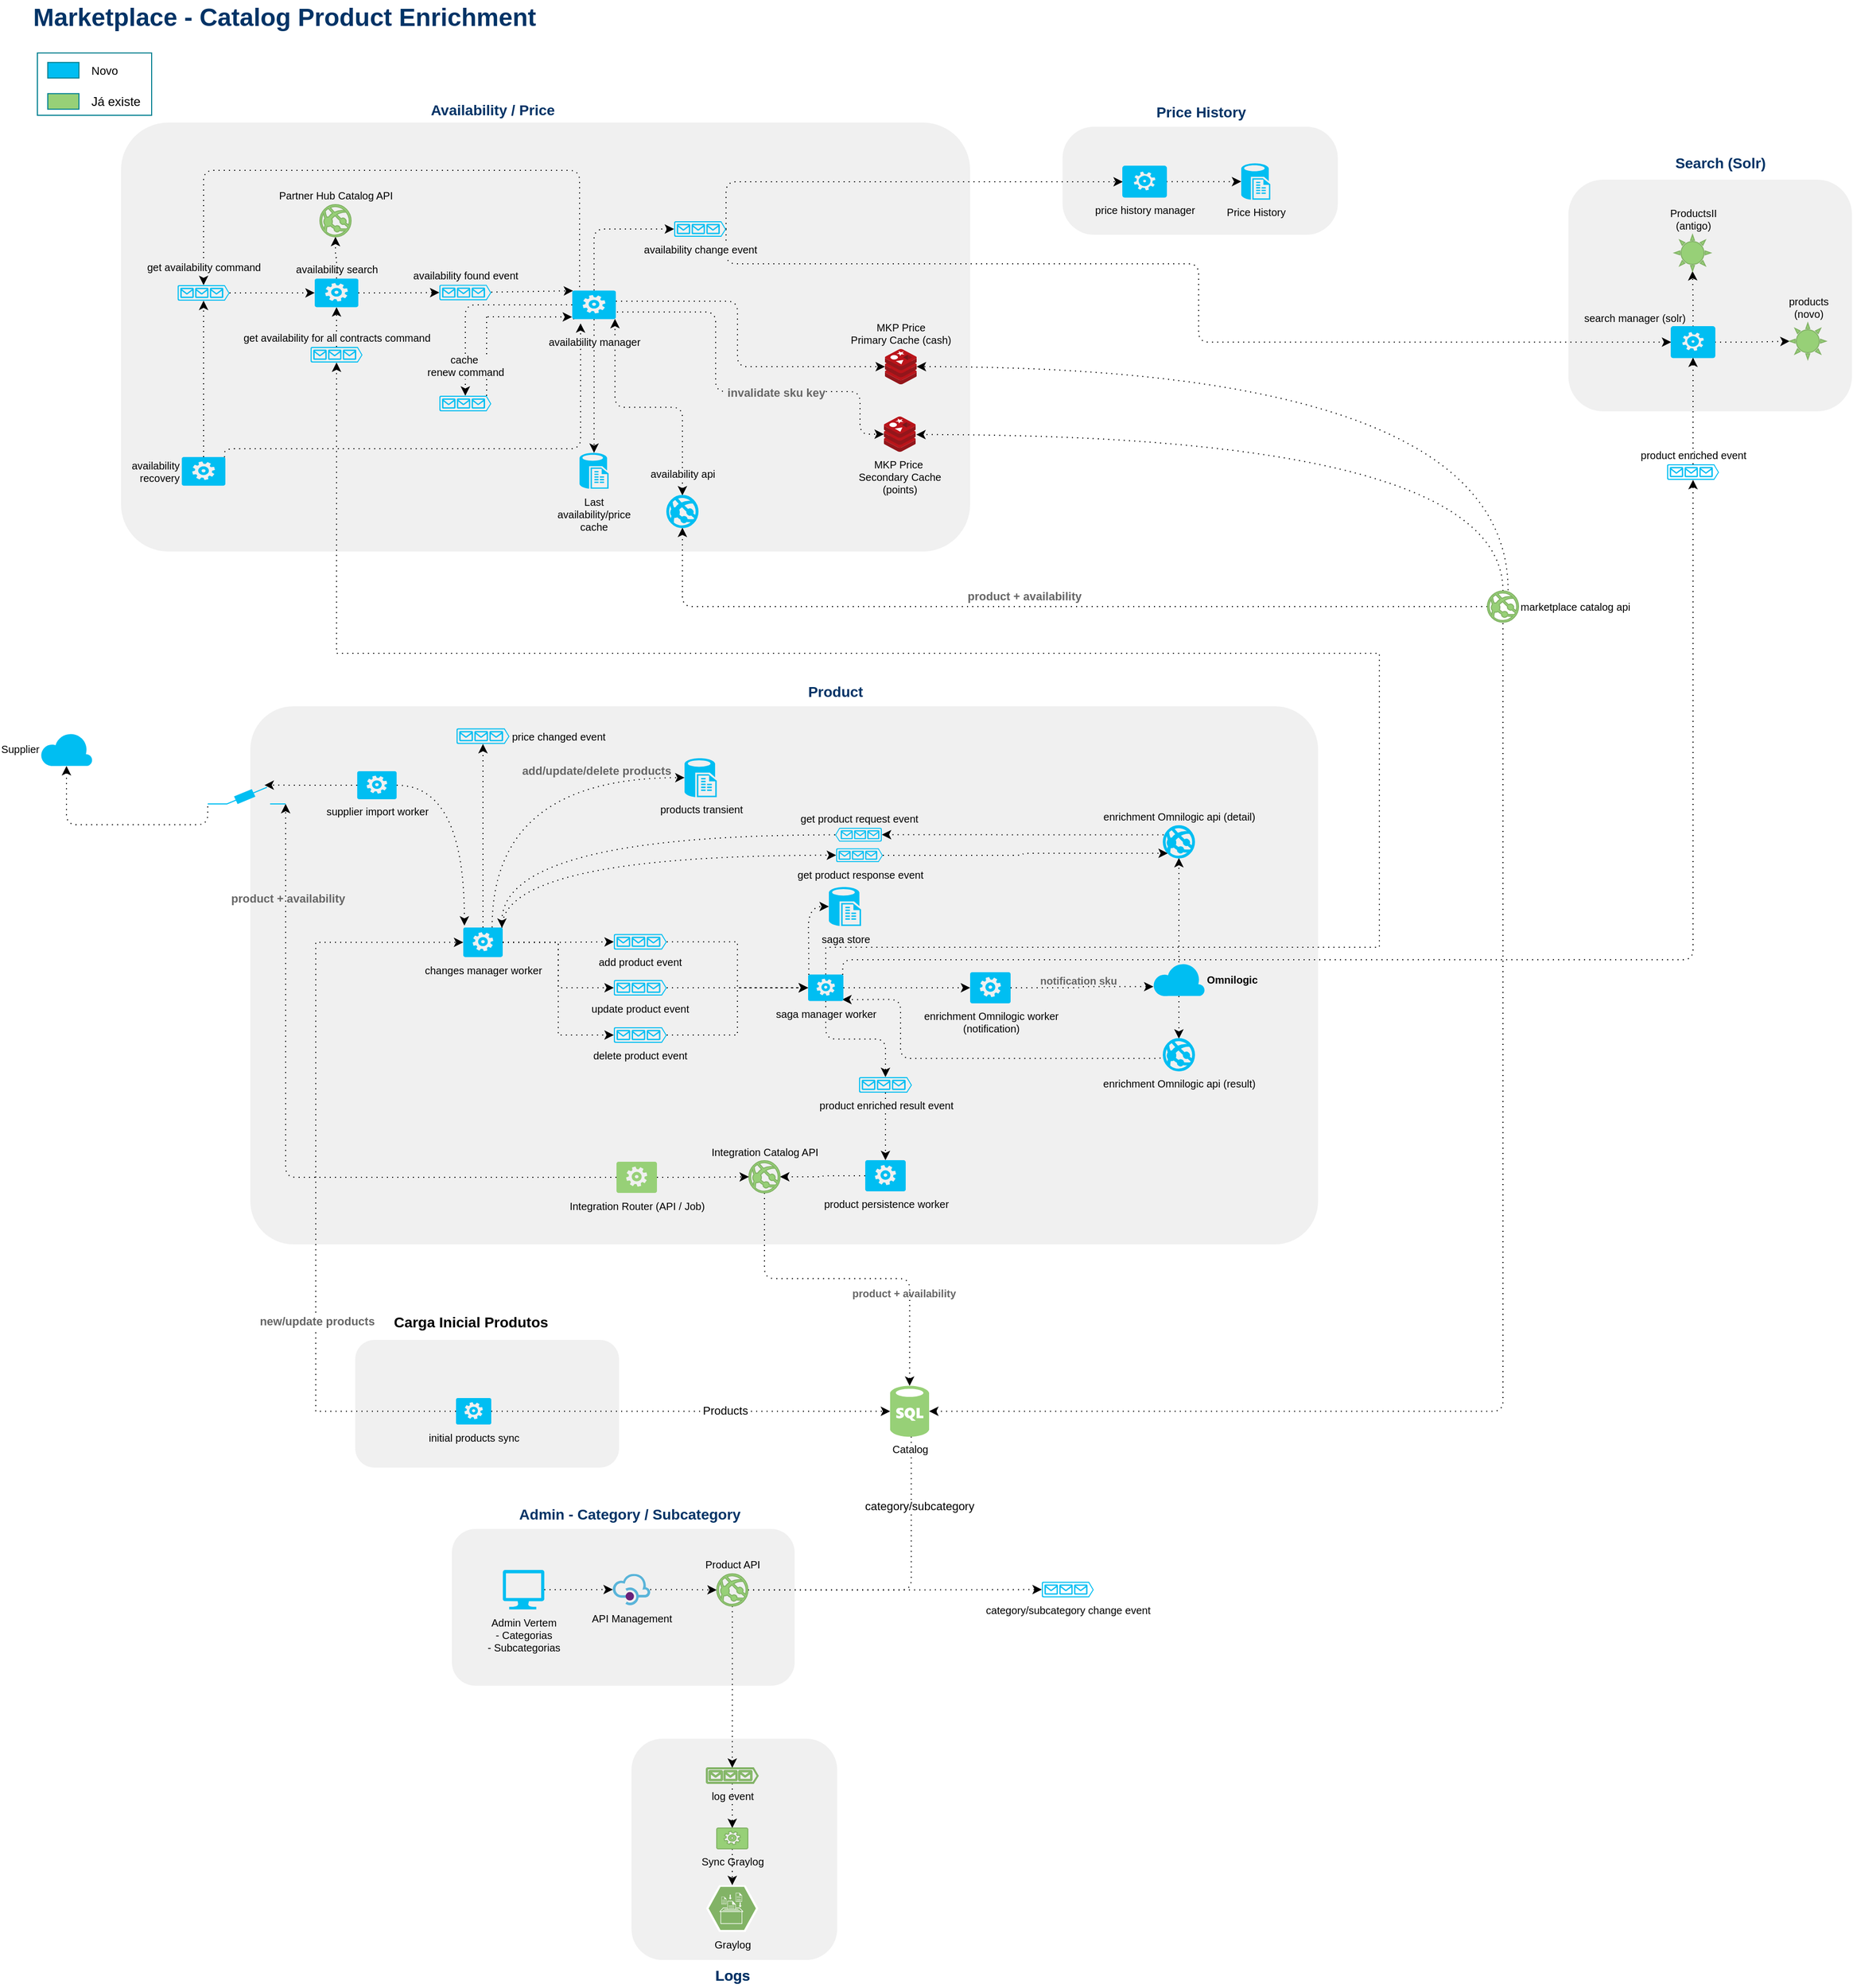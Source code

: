 <mxfile version="17.0.0" type="device" pages="2"><diagram id="D3iBG5Ur9B4_AMs1epoA" name="architecture"><mxGraphModel dx="2622" dy="2337" grid="0" gridSize="10" guides="1" tooltips="1" connect="1" arrows="1" fold="1" page="0" pageScale="1" pageWidth="827" pageHeight="1169" math="0" shadow="0"><root><mxCell id="0"/><mxCell id="1" style="locked=1;" parent="0"/><mxCell id="j_r8Sz0iZ5M5B5Y32AXF-11" value="" style="rounded=1;whiteSpace=wrap;html=1;opacity=60;fillColor=#E6E6E6;strokeColor=none;" parent="1" vertex="1"><mxGeometry x="-849" y="-9" width="254" height="123" as="geometry"/></mxCell><mxCell id="j_r8Sz0iZ5M5B5Y32AXF-12" value="&lt;b style=&quot;font-size: 14px&quot;&gt;Carga Inicial Produtos&lt;/b&gt;" style="text;html=1;align=center;verticalAlign=middle;resizable=0;points=[];autosize=1;fontSize=14;" parent="1" vertex="1"><mxGeometry x="-817.125" y="-36.004" width="159" height="21" as="geometry"/></mxCell><mxCell id="j_r8Sz0iZ5M5B5Y32AXF-7" value="" style="rounded=1;whiteSpace=wrap;html=1;opacity=60;strokeColor=none;fillColor=#E6E6E6;arcSize=11;" parent="1" vertex="1"><mxGeometry x="-1074.5" y="-1181" width="817.5" height="413" as="geometry"/></mxCell><mxCell id="j_r8Sz0iZ5M5B5Y32AXF-5" value="" style="rounded=1;whiteSpace=wrap;html=1;opacity=60;strokeColor=none;fillColor=#E6E6E6;arcSize=29;" parent="1" vertex="1"><mxGeometry x="-168" y="-1177" width="265" height="104" as="geometry"/></mxCell><mxCell id="j_r8Sz0iZ5M5B5Y32AXF-6" value="&lt;span style=&quot;font-size: 14px&quot;&gt;&lt;span style=&quot;font-size: 14px&quot;&gt;Price History&lt;/span&gt;&lt;/span&gt;" style="text;html=1;align=center;verticalAlign=middle;resizable=0;points=[];autosize=1;fontColor=#003366;fontSize=14;fontStyle=1" parent="1" vertex="1"><mxGeometry x="-83.5" y="-1202" width="96" height="21" as="geometry"/></mxCell><mxCell id="j_r8Sz0iZ5M5B5Y32AXF-2" value="" style="rounded=1;whiteSpace=wrap;html=1;opacity=60;strokeColor=none;fillColor=#E6E6E6;" parent="1" vertex="1"><mxGeometry x="319" y="-1126" width="273" height="223" as="geometry"/></mxCell><mxCell id="j_r8Sz0iZ5M5B5Y32AXF-3" value="&lt;span style=&quot;font-size: 14px&quot;&gt;&lt;span style=&quot;font-size: 14px&quot;&gt;Search (Solr)&lt;/span&gt;&lt;/span&gt;" style="text;html=1;align=center;verticalAlign=middle;resizable=0;points=[];autosize=1;fontColor=#003366;fontSize=14;fontStyle=1" parent="1" vertex="1"><mxGeometry x="416.5" y="-1153" width="97" height="21" as="geometry"/></mxCell><mxCell id="Sdoeb_z12HOjK_fYlVEj-19" value="" style="rounded=1;whiteSpace=wrap;html=1;opacity=60;strokeColor=none;fillColor=#E6E6E6;labelPosition=center;verticalLabelPosition=bottom;align=center;verticalAlign=top;arcSize=8;imageHeight=24;" parent="1" vertex="1"><mxGeometry x="-950" y="-619" width="1028" height="518" as="geometry"/></mxCell><mxCell id="Sdoeb_z12HOjK_fYlVEj-14" value="" style="rounded=1;whiteSpace=wrap;html=1;opacity=60;strokeColor=none;fillColor=#E6E6E6;" parent="1" vertex="1"><mxGeometry x="-583.0" y="375" width="198" height="213" as="geometry"/></mxCell><mxCell id="Sdoeb_z12HOjK_fYlVEj-4" value="" style="rounded=1;whiteSpace=wrap;html=1;opacity=60;strokeColor=none;fillColor=#E6E6E6;" parent="1" vertex="1"><mxGeometry x="-755.93" y="173" width="330" height="151" as="geometry"/></mxCell><mxCell id="Dd33xonQPz7PgfHaX6NV-24" value="" style="group" parent="1" vertex="1" connectable="0"><mxGeometry x="-1155" y="-1258" width="110" height="80" as="geometry"/></mxCell><mxCell id="Dd33xonQPz7PgfHaX6NV-15" value="" style="group" parent="Dd33xonQPz7PgfHaX6NV-24" vertex="1" connectable="0"><mxGeometry width="110" height="80" as="geometry"/></mxCell><mxCell id="Dd33xonQPz7PgfHaX6NV-14" value="" style="rounded=0;whiteSpace=wrap;html=1;labelBackgroundColor=none;strokeColor=#028090;fontSize=11;fontColor=#000000;align=left;fillColor=none;" parent="Dd33xonQPz7PgfHaX6NV-15" vertex="1"><mxGeometry y="10" width="110" height="60" as="geometry"/></mxCell><mxCell id="Dd33xonQPz7PgfHaX6NV-8" value="" style="rounded=0;whiteSpace=wrap;html=1;labelBackgroundColor=#ffffff;strokeColor=#028090;fontColor=#00BEF2;fillColor=#00BEF2;" parent="Dd33xonQPz7PgfHaX6NV-15" vertex="1"><mxGeometry x="10" y="19.15" width="30" height="15" as="geometry"/></mxCell><mxCell id="Dd33xonQPz7PgfHaX6NV-10" value="" style="rounded=0;whiteSpace=wrap;html=1;labelBackgroundColor=#ffffff;strokeColor=#028090;fontColor=#666666;fillColor=#97D077;" parent="Dd33xonQPz7PgfHaX6NV-15" vertex="1"><mxGeometry x="10" y="49.15" width="30" height="15" as="geometry"/></mxCell><mxCell id="Dd33xonQPz7PgfHaX6NV-11" value="Novo" style="text;html=1;align=left;verticalAlign=middle;resizable=0;points=[];autosize=1;fontSize=11;" parent="Dd33xonQPz7PgfHaX6NV-15" vertex="1"><mxGeometry x="50" y="16.65" width="40" height="20" as="geometry"/></mxCell><mxCell id="Dd33xonQPz7PgfHaX6NV-13" value="Já existe" style="text;html=1;align=left;verticalAlign=middle;resizable=0;points=[];autosize=1;" parent="Dd33xonQPz7PgfHaX6NV-15" vertex="1"><mxGeometry x="50" y="46.65" width="60" height="20" as="geometry"/></mxCell><mxCell id="Sdoeb_z12HOjK_fYlVEj-6" value="&lt;span style=&quot;font-size: 14px&quot;&gt;&lt;b style=&quot;font-size: 14px&quot;&gt;Admin - Category / Subcategory&lt;/b&gt;&lt;/span&gt;" style="text;html=1;align=center;verticalAlign=middle;resizable=0;points=[];autosize=1;fontColor=#003366;fontSize=14;" parent="1" vertex="1"><mxGeometry x="-696.93" y="148" width="223" height="21" as="geometry"/></mxCell><mxCell id="Sdoeb_z12HOjK_fYlVEj-15" value="&lt;span style=&quot;font-size: 14px;&quot;&gt;&lt;b style=&quot;font-size: 14px;&quot;&gt;Logs&lt;/b&gt;&lt;/span&gt;" style="text;html=1;align=center;verticalAlign=middle;resizable=0;points=[];autosize=1;fontColor=#003366;fontSize=14;" parent="1" vertex="1"><mxGeometry x="-507.5" y="592.996" width="43" height="21" as="geometry"/></mxCell><mxCell id="Sdoeb_z12HOjK_fYlVEj-20" value="&lt;span style=&quot;font-size: 14px&quot;&gt;&lt;span style=&quot;font-size: 14px&quot;&gt;Product&lt;/span&gt;&lt;/span&gt;" style="text;html=1;align=center;verticalAlign=middle;resizable=0;points=[];autosize=1;fontColor=#003366;fontSize=14;fontStyle=1" parent="1" vertex="1"><mxGeometry x="-418.5" y="-644" width="63" height="21" as="geometry"/></mxCell><mxCell id="j_r8Sz0iZ5M5B5Y32AXF-8" value="&lt;span style=&quot;font-size: 14px&quot;&gt;&lt;span style=&quot;font-size: 14px&quot;&gt;Availability / Price&lt;/span&gt;&lt;/span&gt;" style="text;html=1;align=center;verticalAlign=middle;resizable=0;points=[];autosize=1;fontColor=#003366;fontSize=14;fontStyle=1" parent="1" vertex="1"><mxGeometry x="-782" y="-1204" width="129" height="21" as="geometry"/></mxCell><mxCell id="j_r8Sz0iZ5M5B5Y32AXF-16" value="Marketplace - Catalog Product Enrichment" style="text;html=1;align=left;verticalAlign=middle;resizable=0;points=[];autosize=1;fontSize=24;fontColor=#003366;fontStyle=1" parent="1" vertex="1"><mxGeometry x="-1161" y="-1299" width="494" height="33" as="geometry"/></mxCell><mxCell id="AJC0BafqvDo9lNLhtxNG-10" style="edgeStyle=elbowEdgeStyle;rounded=0;orthogonalLoop=1;jettySize=auto;elbow=vertical;html=1;dashed=1;dashPattern=1 4;" parent="1" source="AJC0BafqvDo9lNLhtxNG-9" target="o-0JsPEp-uH_gAniv_jb-57" edge="1"><mxGeometry relative="1" as="geometry"/></mxCell><mxCell id="AJC0BafqvDo9lNLhtxNG-9" value="get availability for all contracts command" style="aspect=fixed;pointerEvents=1;shadow=0;dashed=0;html=1;strokeColor=none;labelPosition=center;verticalLabelPosition=top;verticalAlign=bottom;align=center;shape=mxgraph.azure.queue_generic;fontSize=10;fillColor=#00BEF2;labelBackgroundColor=#F0F0F0;" parent="1" vertex="1"><mxGeometry x="-892" y="-965" width="50" height="15" as="geometry"/></mxCell><mxCell id="ugEDoMtWrxM3JJ4UisP8-1" style="edgeStyle=orthogonalEdgeStyle;rounded=1;orthogonalLoop=1;jettySize=auto;html=1;exitX=0.02;exitY=0.99;exitDx=0;exitDy=0;exitPerimeter=0;entryX=0.5;entryY=0;entryDx=0;entryDy=0;entryPerimeter=0;dashed=1;dashPattern=1 4;" parent="1" source="o-0JsPEp-uH_gAniv_jb-81" target="o-0JsPEp-uH_gAniv_jb-146" edge="1"><mxGeometry relative="1" as="geometry"><Array as="points"><mxPoint x="-633" y="-992"/><mxPoint x="-633" y="-1135"/><mxPoint x="-995" y="-1135"/></Array></mxGeometry></mxCell><mxCell id="ugEDoMtWrxM3JJ4UisP8-3" style="edgeStyle=orthogonalEdgeStyle;rounded=1;orthogonalLoop=1;jettySize=auto;html=1;entryX=0.5;entryY=0;entryDx=0;entryDy=0;entryPerimeter=0;dashed=1;dashPattern=1 4;" parent="1" source="o-0JsPEp-uH_gAniv_jb-81" target="ugEDoMtWrxM3JJ4UisP8-2" edge="1"><mxGeometry relative="1" as="geometry"/></mxCell><mxCell id="ugEDoMtWrxM3JJ4UisP8-6" style="edgeStyle=orthogonalEdgeStyle;rounded=0;orthogonalLoop=1;jettySize=auto;html=1;exitX=0.91;exitY=0;exitDx=0;exitDy=0;exitPerimeter=0;entryX=-0.005;entryY=0.923;entryDx=0;entryDy=0;entryPerimeter=0;dashed=1;dashPattern=1 4;" parent="1" source="ugEDoMtWrxM3JJ4UisP8-2" target="o-0JsPEp-uH_gAniv_jb-81" edge="1"><mxGeometry relative="1" as="geometry"><Array as="points"><mxPoint x="-724" y="-994"/><mxPoint x="-640" y="-994"/></Array></mxGeometry></mxCell><mxCell id="ugEDoMtWrxM3JJ4UisP8-2" value="cache&amp;nbsp;&lt;br&gt;renew command" style="aspect=fixed;pointerEvents=1;shadow=0;dashed=0;html=1;strokeColor=none;labelPosition=center;verticalLabelPosition=top;verticalAlign=bottom;align=center;shape=mxgraph.azure.queue_generic;fontSize=10;fillColor=#00BEF2;labelBackgroundColor=#F0F0F0;spacingTop=6;spacing=16;" parent="1" vertex="1"><mxGeometry x="-768" y="-918" width="50" height="15" as="geometry"/></mxCell><mxCell id="Ksr5hjJvhKwhGKR3lO5E-9" style="edgeStyle=orthogonalEdgeStyle;rounded=1;orthogonalLoop=1;jettySize=auto;html=1;exitX=1;exitY=0.51;exitDx=0;exitDy=0;exitPerimeter=0;dashed=1;dashPattern=1 4;fontColor=default;" parent="1" source="o-0JsPEp-uH_gAniv_jb-64" target="o-0JsPEp-uH_gAniv_jb-71" edge="1"><mxGeometry relative="1" as="geometry"><mxPoint x="-490" y="-1124.35" as="sourcePoint"/><Array as="points"><mxPoint x="-492" y="-1124"/></Array></mxGeometry></mxCell><mxCell id="Ksr5hjJvhKwhGKR3lO5E-11" style="edgeStyle=orthogonalEdgeStyle;rounded=1;orthogonalLoop=1;jettySize=auto;html=1;exitX=1;exitY=0.51;exitDx=0;exitDy=0;exitPerimeter=0;entryX=0;entryY=0.5;entryDx=0;entryDy=0;entryPerimeter=0;dashed=1;dashPattern=1 4;fontColor=default;" parent="1" source="o-0JsPEp-uH_gAniv_jb-64" target="o-0JsPEp-uH_gAniv_jb-67" edge="1"><mxGeometry relative="1" as="geometry"><Array as="points"><mxPoint x="-492" y="-1045"/><mxPoint x="-37" y="-1045"/><mxPoint x="-37" y="-970"/></Array></mxGeometry></mxCell><mxCell id="Ksr5hjJvhKwhGKR3lO5E-13" style="edgeStyle=orthogonalEdgeStyle;rounded=1;orthogonalLoop=1;jettySize=auto;html=1;exitX=0.5;exitY=1;exitDx=0;exitDy=0;exitPerimeter=0;entryX=0.5;entryY=0;entryDx=0;entryDy=0;entryPerimeter=0;dashed=1;dashPattern=1 4;fontColor=default;" parent="1" source="o-0JsPEp-uH_gAniv_jb-137" target="o-0JsPEp-uH_gAniv_jb-133" edge="1"><mxGeometry relative="1" as="geometry"/></mxCell><mxCell id="Ksr5hjJvhKwhGKR3lO5E-16" style="edgeStyle=orthogonalEdgeStyle;rounded=1;orthogonalLoop=1;jettySize=auto;html=1;exitX=0.98;exitY=0.01;exitDx=0;exitDy=0;exitPerimeter=0;entryX=0.5;entryY=1;entryDx=0;entryDy=0;entryPerimeter=0;dashed=1;dashPattern=1 4;fontColor=default;" parent="1" source="o-0JsPEp-uH_gAniv_jb-137" target="o-0JsPEp-uH_gAniv_jb-83" edge="1"><mxGeometry relative="1" as="geometry"><Array as="points"><mxPoint x="-380" y="-375"/><mxPoint x="439" y="-375"/></Array></mxGeometry></mxCell><mxCell id="Ksr5hjJvhKwhGKR3lO5E-17" style="edgeStyle=orthogonalEdgeStyle;rounded=1;orthogonalLoop=1;jettySize=auto;html=1;exitX=1;exitY=0.51;exitDx=0;exitDy=0;exitPerimeter=0;entryX=0.145;entryY=0.855;entryDx=0;entryDy=0;entryPerimeter=0;dashed=1;dashPattern=1 4;fontColor=default;" parent="1" source="o-0JsPEp-uH_gAniv_jb-157" target="o-0JsPEp-uH_gAniv_jb-124" edge="1"><mxGeometry relative="1" as="geometry"/></mxCell><mxCell id="Ksr5hjJvhKwhGKR3lO5E-18" style="edgeStyle=orthogonalEdgeStyle;rounded=1;orthogonalLoop=1;jettySize=auto;html=1;exitX=0.5;exitY=0;exitDx=0;exitDy=0;exitPerimeter=0;entryX=0.98;entryY=0.99;entryDx=0;entryDy=0;entryPerimeter=0;dashed=1;dashPattern=1 4;fontColor=default;spacing=8;spacingTop=6;startArrow=classic;startFill=1;" parent="1" source="AJC0BafqvDo9lNLhtxNG-2" target="o-0JsPEp-uH_gAniv_jb-81" edge="1"><mxGeometry relative="1" as="geometry"/></mxCell><mxCell id="o-0JsPEp-uH_gAniv_jb-10" value="Fluxos" parent="0"/><mxCell id="o-0JsPEp-uH_gAniv_jb-21" style="edgeStyle=orthogonalEdgeStyle;orthogonalLoop=1;jettySize=auto;html=1;dashed=1;fontSize=10;dashPattern=1 4;entryX=0;entryY=0.5;entryDx=0;entryDy=0;entryPerimeter=0;" parent="o-0JsPEp-uH_gAniv_jb-10" source="o-0JsPEp-uH_gAniv_jb-57" target="o-0JsPEp-uH_gAniv_jb-111" edge="1"><mxGeometry relative="1" as="geometry"><mxPoint x="-696" y="-820.33" as="targetPoint"/></mxGeometry></mxCell><mxCell id="o-0JsPEp-uH_gAniv_jb-22" value="" style="edgeStyle=orthogonalEdgeStyle;orthogonalLoop=1;jettySize=auto;html=1;dashed=1;dashPattern=1 4;startArrow=none;startFill=0;fontSize=10;fontColor=#000000;" parent="o-0JsPEp-uH_gAniv_jb-10" source="o-0JsPEp-uH_gAniv_jb-23" target="o-0JsPEp-uH_gAniv_jb-35" edge="1"><mxGeometry relative="1" as="geometry"/></mxCell><mxCell id="o-0JsPEp-uH_gAniv_jb-23" value="log event" style="aspect=fixed;pointerEvents=1;shadow=0;dashed=0;html=1;strokeColor=#82b366;labelPosition=center;verticalLabelPosition=bottom;verticalAlign=top;align=center;shape=mxgraph.azure.queue_generic;fontSize=10;fillColor=#97D077;" parent="o-0JsPEp-uH_gAniv_jb-10" vertex="1"><mxGeometry x="-511" y="403" width="50" height="15" as="geometry"/></mxCell><mxCell id="o-0JsPEp-uH_gAniv_jb-24" value="" style="edgeStyle=orthogonalEdgeStyle;orthogonalLoop=1;jettySize=auto;html=1;dashed=1;dashPattern=1 4;startArrow=none;startFill=0;fontSize=10;fontColor=#000000;" parent="o-0JsPEp-uH_gAniv_jb-10" source="o-0JsPEp-uH_gAniv_jb-25" target="o-0JsPEp-uH_gAniv_jb-30" edge="1"><mxGeometry relative="1" as="geometry"/></mxCell><mxCell id="o-0JsPEp-uH_gAniv_jb-25" value="API Management" style="aspect=fixed;html=1;points=[];align=center;image;fontSize=10;image=img/lib/mscae/API_Management.svg;labelBackgroundColor=none;" parent="o-0JsPEp-uH_gAniv_jb-10" vertex="1"><mxGeometry x="-601.0" y="216.26" width="36" height="30.24" as="geometry"/></mxCell><mxCell id="o-0JsPEp-uH_gAniv_jb-26" style="edgeStyle=orthogonalEdgeStyle;orthogonalLoop=1;jettySize=auto;html=1;exitX=1;exitY=0.5;exitDx=0;exitDy=0;exitPerimeter=0;entryX=0.541;entryY=0.69;entryDx=0;entryDy=0;entryPerimeter=0;fontSize=10;dashed=1;dashPattern=1 4;" parent="o-0JsPEp-uH_gAniv_jb-10" source="o-0JsPEp-uH_gAniv_jb-30" target="o-0JsPEp-uH_gAniv_jb-94" edge="1"><mxGeometry relative="1" as="geometry"><mxPoint x="-423.438" y="39.79" as="targetPoint"/></mxGeometry></mxCell><mxCell id="o-0JsPEp-uH_gAniv_jb-27" style="edgeStyle=orthogonalEdgeStyle;orthogonalLoop=1;jettySize=auto;html=1;exitX=0.5;exitY=1;exitDx=0;exitDy=0;exitPerimeter=0;entryX=0.5;entryY=0;entryDx=0;entryDy=0;entryPerimeter=0;dashed=1;fontSize=10;fontColor=#808080;dashPattern=1 4;" parent="o-0JsPEp-uH_gAniv_jb-10" source="o-0JsPEp-uH_gAniv_jb-30" target="o-0JsPEp-uH_gAniv_jb-23" edge="1"><mxGeometry relative="1" as="geometry"/></mxCell><mxCell id="o-0JsPEp-uH_gAniv_jb-28" style="edgeStyle=orthogonalEdgeStyle;rounded=1;orthogonalLoop=1;jettySize=auto;html=1;entryX=0;entryY=0.5;entryDx=0;entryDy=0;entryPerimeter=0;dashed=1;dashPattern=1 4;startArrow=none;startFill=0;endArrow=classic;endFill=1;strokeColor=#000000;fillColor=#F45B69;fontSize=11;fontColor=#000000;" parent="o-0JsPEp-uH_gAniv_jb-10" source="o-0JsPEp-uH_gAniv_jb-30" target="o-0JsPEp-uH_gAniv_jb-33" edge="1"><mxGeometry relative="1" as="geometry"/></mxCell><mxCell id="o-0JsPEp-uH_gAniv_jb-29" value="category/subcategory" style="edgeLabel;html=1;align=center;verticalAlign=middle;resizable=0;points=[];fontSize=11;fontColor=#000000;" parent="o-0JsPEp-uH_gAniv_jb-28" vertex="1" connectable="0"><mxGeometry x="-0.624" y="-1" relative="1" as="geometry"><mxPoint x="111" y="-82" as="offset"/></mxGeometry></mxCell><mxCell id="o-0JsPEp-uH_gAniv_jb-30" value="Product API" style="verticalLabelPosition=top;html=1;verticalAlign=bottom;align=center;strokeColor=#82b366;shape=mxgraph.azure.azure_website;pointerEvents=1;fontSize=10;labelPosition=center;fillColor=#97D077;" parent="o-0JsPEp-uH_gAniv_jb-10" vertex="1"><mxGeometry x="-500.93" y="216.26" width="30" height="31" as="geometry"/></mxCell><mxCell id="o-0JsPEp-uH_gAniv_jb-31" value="" style="edgeStyle=orthogonalEdgeStyle;orthogonalLoop=1;jettySize=auto;html=1;dashed=1;dashPattern=1 4;startArrow=none;startFill=0;fontSize=10;fontColor=#000000;" parent="o-0JsPEp-uH_gAniv_jb-10" source="o-0JsPEp-uH_gAniv_jb-32" target="o-0JsPEp-uH_gAniv_jb-25" edge="1"><mxGeometry relative="1" as="geometry"/></mxCell><mxCell id="o-0JsPEp-uH_gAniv_jb-32" value="Admin Vertem&lt;br style=&quot;font-size: 10px&quot;&gt;- Categorias&lt;br&gt;- Subcategorias" style="verticalLabelPosition=bottom;html=1;verticalAlign=top;align=center;strokeColor=none;fillColor=#00BEF2;shape=mxgraph.azure.computer;pointerEvents=1;fontSize=10;" parent="o-0JsPEp-uH_gAniv_jb-10" vertex="1"><mxGeometry x="-706.93" y="212.5" width="40" height="38" as="geometry"/></mxCell><mxCell id="o-0JsPEp-uH_gAniv_jb-33" value="category/subcategory change event" style="aspect=fixed;pointerEvents=1;shadow=0;dashed=0;html=1;strokeColor=none;labelPosition=center;verticalLabelPosition=bottom;verticalAlign=top;align=center;shape=mxgraph.azure.queue_generic;fontSize=10;fillColor=#00BEF2;" parent="o-0JsPEp-uH_gAniv_jb-10" vertex="1"><mxGeometry x="-188" y="223.88" width="50" height="15" as="geometry"/></mxCell><mxCell id="o-0JsPEp-uH_gAniv_jb-34" value="" style="rounded=1;orthogonalLoop=1;jettySize=auto;html=1;dashed=1;dashPattern=1 4;startArrow=none;startFill=0;endArrow=classic;endFill=1;strokeColor=#000000;fillColor=#F45B69;fontSize=11;fontColor=#000000;entryX=0.5;entryY=0;entryDx=0;entryDy=0;entryPerimeter=0;edgeStyle=orthogonalEdgeStyle;" parent="o-0JsPEp-uH_gAniv_jb-10" source="o-0JsPEp-uH_gAniv_jb-35" target="o-0JsPEp-uH_gAniv_jb-84" edge="1"><mxGeometry relative="1" as="geometry"/></mxCell><mxCell id="o-0JsPEp-uH_gAniv_jb-35" value="Sync Graylog" style="verticalLabelPosition=bottom;html=1;verticalAlign=top;align=center;strokeColor=#82b366;shape=mxgraph.azure.worker_role;fontSize=10;fillColor=#97D077;labelPosition=center;" parent="o-0JsPEp-uH_gAniv_jb-10" vertex="1"><mxGeometry x="-501" y="461" width="30" height="20" as="geometry"/></mxCell><mxCell id="o-0JsPEp-uH_gAniv_jb-36" style="edgeStyle=orthogonalEdgeStyle;orthogonalLoop=1;jettySize=auto;html=1;entryX=0;entryY=0.5;entryDx=0;entryDy=0;entryPerimeter=0;dashed=1;fontSize=10;startArrow=none;startFill=0;fontColor=#808080;dashPattern=1 4;exitX=0.731;exitY=-0.005;exitDx=0;exitDy=0;exitPerimeter=0;curved=1;" parent="o-0JsPEp-uH_gAniv_jb-10" source="o-0JsPEp-uH_gAniv_jb-48" target="o-0JsPEp-uH_gAniv_jb-87" edge="1"><mxGeometry relative="1" as="geometry"><mxPoint x="-719" y="-531" as="sourcePoint"/></mxGeometry></mxCell><mxCell id="o-0JsPEp-uH_gAniv_jb-37" value="add/update/delete products" style="edgeLabel;html=1;align=center;verticalAlign=middle;resizable=0;points=[];fontSize=11;fontColor=#666666;labelBackgroundColor=none;fontStyle=1" parent="o-0JsPEp-uH_gAniv_jb-36" vertex="1" connectable="0"><mxGeometry x="-0.001" y="7" relative="1" as="geometry"><mxPoint x="80" as="offset"/></mxGeometry></mxCell><mxCell id="o-0JsPEp-uH_gAniv_jb-38" style="edgeStyle=orthogonalEdgeStyle;rounded=0;orthogonalLoop=1;jettySize=auto;html=1;entryX=0.029;entryY=-0.065;entryDx=0;entryDy=0;entryPerimeter=0;dashed=1;dashPattern=1 4;exitX=1;exitY=0.5;exitDx=0;exitDy=0;exitPerimeter=0;curved=1;" parent="o-0JsPEp-uH_gAniv_jb-10" source="o-0JsPEp-uH_gAniv_jb-39" target="o-0JsPEp-uH_gAniv_jb-48" edge="1"><mxGeometry relative="1" as="geometry"/></mxCell><mxCell id="o-0JsPEp-uH_gAniv_jb-39" value="supplier import worker" style="verticalLabelPosition=bottom;html=1;verticalAlign=top;align=center;strokeColor=none;fillColor=#00BEF2;shape=mxgraph.azure.worker_role;fontSize=10;labelPosition=center;" parent="o-0JsPEp-uH_gAniv_jb-10" vertex="1"><mxGeometry x="-847.12" y="-556.48" width="38" height="26.97" as="geometry"/></mxCell><mxCell id="o-0JsPEp-uH_gAniv_jb-40" style="edgeStyle=orthogonalEdgeStyle;rounded=0;orthogonalLoop=1;jettySize=auto;html=1;entryX=0;entryY=0.5;entryDx=0;entryDy=0;entryPerimeter=0;dashed=1;dashPattern=1 4;" parent="o-0JsPEp-uH_gAniv_jb-10" source="o-0JsPEp-uH_gAniv_jb-41" target="o-0JsPEp-uH_gAniv_jb-137" edge="1"><mxGeometry relative="1" as="geometry"/></mxCell><mxCell id="o-0JsPEp-uH_gAniv_jb-41" value="update product event" style="aspect=fixed;pointerEvents=1;shadow=0;dashed=0;html=1;strokeColor=none;labelPosition=center;verticalLabelPosition=bottom;verticalAlign=top;align=center;shape=mxgraph.azure.queue_generic;fontSize=10;fillColor=#00BEF2;" parent="o-0JsPEp-uH_gAniv_jb-10" vertex="1"><mxGeometry x="-600.07" y="-355.5" width="51" height="15" as="geometry"/></mxCell><mxCell id="o-0JsPEp-uH_gAniv_jb-42" style="orthogonalLoop=1;jettySize=auto;html=1;exitX=1;exitY=0.5;exitDx=0;exitDy=0;exitPerimeter=0;dashed=1;fontSize=10;dashPattern=1 4;entryX=0;entryY=0.5;entryDx=0;entryDy=0;entryPerimeter=0;edgeStyle=orthogonalEdgeStyle;" parent="o-0JsPEp-uH_gAniv_jb-10" source="o-0JsPEp-uH_gAniv_jb-137" target="o-0JsPEp-uH_gAniv_jb-150" edge="1"><mxGeometry relative="1" as="geometry"><mxPoint x="-135.5" y="-414.75" as="targetPoint"/></mxGeometry></mxCell><mxCell id="o-0JsPEp-uH_gAniv_jb-43" value="notification sku" style="edgeLabel;html=1;align=center;verticalAlign=middle;resizable=0;points=[];fontSize=10;fontColor=#666666;labelBackgroundColor=none;fontStyle=1" parent="o-0JsPEp-uH_gAniv_jb-42" vertex="1" connectable="0"><mxGeometry x="0.133" relative="1" as="geometry"><mxPoint x="157" y="-7" as="offset"/></mxGeometry></mxCell><mxCell id="o-0JsPEp-uH_gAniv_jb-44" style="edgeStyle=orthogonalEdgeStyle;rounded=0;orthogonalLoop=1;jettySize=auto;html=1;entryX=0;entryY=0.5;entryDx=0;entryDy=0;entryPerimeter=0;dashed=1;dashPattern=1 4;" parent="o-0JsPEp-uH_gAniv_jb-10" source="o-0JsPEp-uH_gAniv_jb-48" target="o-0JsPEp-uH_gAniv_jb-121" edge="1"><mxGeometry relative="1" as="geometry"/></mxCell><mxCell id="o-0JsPEp-uH_gAniv_jb-45" style="edgeStyle=orthogonalEdgeStyle;rounded=0;orthogonalLoop=1;jettySize=auto;html=1;entryX=0;entryY=0.5;entryDx=0;entryDy=0;entryPerimeter=0;dashed=1;dashPattern=1 4;" parent="o-0JsPEp-uH_gAniv_jb-10" source="o-0JsPEp-uH_gAniv_jb-48" target="o-0JsPEp-uH_gAniv_jb-41" edge="1"><mxGeometry relative="1" as="geometry"/></mxCell><mxCell id="o-0JsPEp-uH_gAniv_jb-46" style="edgeStyle=orthogonalEdgeStyle;rounded=0;orthogonalLoop=1;jettySize=auto;html=1;entryX=0;entryY=0.5;entryDx=0;entryDy=0;entryPerimeter=0;dashed=1;dashPattern=1 4;" parent="o-0JsPEp-uH_gAniv_jb-10" source="o-0JsPEp-uH_gAniv_jb-48" target="o-0JsPEp-uH_gAniv_jb-139" edge="1"><mxGeometry relative="1" as="geometry"/></mxCell><mxCell id="o-0JsPEp-uH_gAniv_jb-47" style="edgeStyle=orthogonalEdgeStyle;rounded=0;orthogonalLoop=1;jettySize=auto;html=1;entryX=0.5;entryY=1;entryDx=0;entryDy=0;entryPerimeter=0;dashed=1;dashPattern=1 4;" parent="o-0JsPEp-uH_gAniv_jb-10" source="o-0JsPEp-uH_gAniv_jb-48" target="o-0JsPEp-uH_gAniv_jb-141" edge="1"><mxGeometry relative="1" as="geometry"/></mxCell><mxCell id="o-0JsPEp-uH_gAniv_jb-158" style="edgeStyle=orthogonalEdgeStyle;curved=1;rounded=1;orthogonalLoop=1;jettySize=auto;html=1;exitX=0.98;exitY=0.01;exitDx=0;exitDy=0;exitPerimeter=0;entryX=0;entryY=0.5;entryDx=0;entryDy=0;entryPerimeter=0;dashed=1;dashPattern=1 4;fontSize=10;" parent="o-0JsPEp-uH_gAniv_jb-10" source="o-0JsPEp-uH_gAniv_jb-48" target="o-0JsPEp-uH_gAniv_jb-157" edge="1"><mxGeometry relative="1" as="geometry"/></mxCell><mxCell id="o-0JsPEp-uH_gAniv_jb-48" value="changes manager worker" style="verticalLabelPosition=bottom;html=1;verticalAlign=top;align=center;strokeColor=none;fillColor=#00BEF2;shape=mxgraph.azure.worker_role;fontSize=10;" parent="o-0JsPEp-uH_gAniv_jb-10" vertex="1"><mxGeometry x="-745" y="-406" width="38" height="28.5" as="geometry"/></mxCell><mxCell id="o-0JsPEp-uH_gAniv_jb-50" style="edgeStyle=orthogonalEdgeStyle;rounded=1;orthogonalLoop=1;jettySize=auto;html=1;entryX=1;entryY=0.5;entryDx=0;entryDy=0;entryPerimeter=0;dashed=1;dashPattern=1 4;startArrow=none;startFill=0;endArrow=classic;endFill=1;fillColor=#F45B69;fontColor=#666666;" parent="o-0JsPEp-uH_gAniv_jb-10" source="o-0JsPEp-uH_gAniv_jb-52" target="o-0JsPEp-uH_gAniv_jb-55" edge="1"><mxGeometry relative="1" as="geometry"/></mxCell><mxCell id="o-0JsPEp-uH_gAniv_jb-52" value="&lt;font style=&quot;font-size: 10px&quot;&gt;product persistence worker&lt;/font&gt;" style="verticalLabelPosition=bottom;html=1;verticalAlign=top;align=center;strokeColor=none;fillColor=#00BEF2;shape=mxgraph.azure.worker_role;fontSize=10;labelBackgroundColor=none;" parent="o-0JsPEp-uH_gAniv_jb-10" vertex="1"><mxGeometry x="-358" y="-182" width="39" height="30" as="geometry"/></mxCell><mxCell id="o-0JsPEp-uH_gAniv_jb-53" style="orthogonalLoop=1;jettySize=auto;html=1;entryX=0.5;entryY=0;entryDx=0;entryDy=0;entryPerimeter=0;dashed=1;fontSize=10;dashPattern=1 4;edgeStyle=orthogonalEdgeStyle;" parent="o-0JsPEp-uH_gAniv_jb-10" source="o-0JsPEp-uH_gAniv_jb-55" target="o-0JsPEp-uH_gAniv_jb-94" edge="1"><mxGeometry relative="1" as="geometry"><mxPoint x="-21.25" y="-349" as="targetPoint"/><Array as="points"><mxPoint x="-455" y="-68"/><mxPoint x="-315" y="-68"/></Array></mxGeometry></mxCell><mxCell id="o-0JsPEp-uH_gAniv_jb-54" value="product + availability" style="edgeLabel;html=1;align=center;verticalAlign=middle;resizable=0;points=[];fontSize=10;fontColor=#666666;labelBackgroundColor=none;fontStyle=1" parent="o-0JsPEp-uH_gAniv_jb-53" vertex="1" connectable="0"><mxGeometry x="-0.113" y="2" relative="1" as="geometry"><mxPoint x="72" y="16" as="offset"/></mxGeometry></mxCell><mxCell id="o-0JsPEp-uH_gAniv_jb-55" value="Integration Catalog API" style="verticalLabelPosition=top;html=1;verticalAlign=bottom;align=center;strokeColor=#82b366;shape=mxgraph.azure.azure_website;pointerEvents=1;fontSize=10;fillColor=#97D077;labelPosition=center;" parent="o-0JsPEp-uH_gAniv_jb-10" vertex="1"><mxGeometry x="-470" y="-181.5" width="30" height="31" as="geometry"/></mxCell><mxCell id="o-0JsPEp-uH_gAniv_jb-56" value="" style="edgeStyle=orthogonalEdgeStyle;rounded=0;orthogonalLoop=1;jettySize=auto;html=1;dashed=1;dashPattern=1 4;" parent="o-0JsPEp-uH_gAniv_jb-10" source="o-0JsPEp-uH_gAniv_jb-57" target="o-0JsPEp-uH_gAniv_jb-127" edge="1"><mxGeometry relative="1" as="geometry"/></mxCell><mxCell id="o-0JsPEp-uH_gAniv_jb-57" value="availability search" style="verticalLabelPosition=top;html=1;verticalAlign=bottom;align=center;strokeColor=none;fillColor=#00BEF2;shape=mxgraph.azure.worker_role;fontSize=10;labelPosition=center;aspect=fixed;" parent="o-0JsPEp-uH_gAniv_jb-10" vertex="1"><mxGeometry x="-888" y="-1030.83" width="42" height="27.62" as="geometry"/></mxCell><mxCell id="o-0JsPEp-uH_gAniv_jb-58" style="edgeStyle=orthogonalEdgeStyle;orthogonalLoop=1;jettySize=auto;html=1;entryX=0;entryY=0.5;entryDx=0;entryDy=0;entryPerimeter=0;dashed=1;fontSize=10;dashPattern=1 4;" parent="o-0JsPEp-uH_gAniv_jb-10" source="o-0JsPEp-uH_gAniv_jb-81" target="o-0JsPEp-uH_gAniv_jb-91" edge="1"><mxGeometry relative="1" as="geometry"><mxPoint x="-17.48" y="-850" as="sourcePoint"/><mxPoint x="125.834" y="-899.281" as="targetPoint"/><Array as="points"><mxPoint x="-481" y="-1009"/><mxPoint x="-481" y="-946"/></Array></mxGeometry></mxCell><mxCell id="o-0JsPEp-uH_gAniv_jb-59" style="edgeStyle=orthogonalEdgeStyle;orthogonalLoop=1;jettySize=auto;html=1;exitX=0.5;exitY=0;exitDx=0;exitDy=0;exitPerimeter=0;entryX=0;entryY=0.5;entryDx=0;entryDy=0;entryPerimeter=0;dashed=1;fontSize=10;dashPattern=1 4;" parent="o-0JsPEp-uH_gAniv_jb-10" source="o-0JsPEp-uH_gAniv_jb-81" target="o-0JsPEp-uH_gAniv_jb-64" edge="1"><mxGeometry relative="1" as="geometry"><mxPoint x="-17.5" y="-850" as="sourcePoint"/></mxGeometry></mxCell><mxCell id="o-0JsPEp-uH_gAniv_jb-60" style="edgeStyle=orthogonalEdgeStyle;orthogonalLoop=1;jettySize=auto;html=1;exitX=0.5;exitY=1;exitDx=0;exitDy=0;exitPerimeter=0;dashed=1;fontSize=10;dashPattern=1 4;entryX=0.5;entryY=0;entryDx=0;entryDy=0;entryPerimeter=0;" parent="o-0JsPEp-uH_gAniv_jb-10" source="o-0JsPEp-uH_gAniv_jb-81" target="o-0JsPEp-uH_gAniv_jb-96" edge="1"><mxGeometry relative="1" as="geometry"><mxPoint x="-538.5" y="-909.33" as="sourcePoint"/><mxPoint x="-406" y="-906.33" as="targetPoint"/><Array as="points"/></mxGeometry></mxCell><mxCell id="o-0JsPEp-uH_gAniv_jb-61" style="edgeStyle=orthogonalEdgeStyle;orthogonalLoop=1;jettySize=auto;html=1;dashed=1;fontSize=10;dashPattern=1 4;exitX=0.664;exitY=-0.023;exitDx=0;exitDy=0;exitPerimeter=0;entryX=1;entryY=0.5;entryDx=0;entryDy=0;entryPerimeter=0;curved=1;" parent="o-0JsPEp-uH_gAniv_jb-10" source="o-0JsPEp-uH_gAniv_jb-76" target="o-0JsPEp-uH_gAniv_jb-91" edge="1"><mxGeometry relative="1" as="geometry"><mxPoint x="158.07" y="-856.5" as="targetPoint"/></mxGeometry></mxCell><mxCell id="o-0JsPEp-uH_gAniv_jb-64" value="&lt;span&gt;availability change event&lt;/span&gt;" style="aspect=fixed;pointerEvents=1;shadow=0;dashed=0;html=1;strokeColor=none;labelPosition=center;verticalLabelPosition=bottom;verticalAlign=top;align=center;shape=mxgraph.azure.queue_generic;fontSize=10;labelBackgroundColor=#F0F0F0;fillColor=#00BEF2;" parent="o-0JsPEp-uH_gAniv_jb-10" vertex="1"><mxGeometry x="-542" y="-1086" width="50" height="15" as="geometry"/></mxCell><mxCell id="o-0JsPEp-uH_gAniv_jb-65" style="edgeStyle=orthogonalEdgeStyle;rounded=1;orthogonalLoop=1;jettySize=auto;html=1;entryX=0;entryY=0.5;entryDx=0;entryDy=0;entryPerimeter=0;dashed=1;dashPattern=1 4;startArrow=none;startFill=0;endArrow=classic;endFill=1;strokeColor=#000000;fillColor=#F45B69;fontSize=11;fontColor=#000000;" parent="o-0JsPEp-uH_gAniv_jb-10" source="o-0JsPEp-uH_gAniv_jb-67" target="o-0JsPEp-uH_gAniv_jb-69" edge="1"><mxGeometry relative="1" as="geometry"/></mxCell><mxCell id="o-0JsPEp-uH_gAniv_jb-66" style="edgeStyle=orthogonalEdgeStyle;rounded=1;orthogonalLoop=1;jettySize=auto;html=1;entryX=0.5;entryY=1;entryDx=0;entryDy=0;entryPerimeter=0;dashed=1;dashPattern=1 4;startArrow=none;startFill=0;endArrow=classic;endFill=1;strokeColor=#000000;fillColor=#F45B69;fontSize=11;fontColor=#000000;" parent="o-0JsPEp-uH_gAniv_jb-10" source="o-0JsPEp-uH_gAniv_jb-67" target="o-0JsPEp-uH_gAniv_jb-68" edge="1"><mxGeometry relative="1" as="geometry"/></mxCell><mxCell id="o-0JsPEp-uH_gAniv_jb-67" value="search manager (solr)" style="verticalLabelPosition=top;html=1;verticalAlign=bottom;align=right;shape=mxgraph.azure.worker_role;fontSize=10;labelPosition=left;labelBackgroundColor=none;fillColor=#00BEF2;strokeColor=#00BEF2;aspect=fixed;spacingLeft=0;spacingRight=-15;" parent="o-0JsPEp-uH_gAniv_jb-10" vertex="1"><mxGeometry x="418" y="-984.5" width="42" height="29.81" as="geometry"/></mxCell><mxCell id="o-0JsPEp-uH_gAniv_jb-68" value="ProductsII&lt;br&gt;(antigo)" style="verticalLabelPosition=top;verticalAlign=bottom;html=1;shape=mxgraph.basic.sun;fontSize=10;align=center;strokeColor=#82b366;labelPosition=center;fillColor=#97D077;" parent="o-0JsPEp-uH_gAniv_jb-10" vertex="1"><mxGeometry x="421" y="-1073" width="35" height="35" as="geometry"/></mxCell><mxCell id="o-0JsPEp-uH_gAniv_jb-69" value="products&lt;br&gt;(novo)" style="verticalLabelPosition=top;verticalAlign=bottom;html=1;shape=mxgraph.basic.sun;fontSize=10;align=center;strokeColor=#82b366;labelPosition=center;fillColor=#97D077;" parent="o-0JsPEp-uH_gAniv_jb-10" vertex="1"><mxGeometry x="532" y="-988" width="35" height="35" as="geometry"/></mxCell><mxCell id="o-0JsPEp-uH_gAniv_jb-70" value="" style="edgeStyle=orthogonalEdgeStyle;orthogonalLoop=1;jettySize=auto;html=1;dashed=1;dashPattern=1 4;startArrow=none;startFill=0;fontSize=10;fontColor=#000000;" parent="o-0JsPEp-uH_gAniv_jb-10" source="o-0JsPEp-uH_gAniv_jb-71" target="o-0JsPEp-uH_gAniv_jb-95" edge="1"><mxGeometry relative="1" as="geometry"/></mxCell><mxCell id="o-0JsPEp-uH_gAniv_jb-71" value="price history manager" style="verticalLabelPosition=bottom;html=1;verticalAlign=top;align=center;shape=mxgraph.azure.worker_role;fontSize=10;labelPosition=center;fillColor=#00BEF2;strokeColor=#00BEF2;aspect=fixed;" parent="o-0JsPEp-uH_gAniv_jb-10" vertex="1"><mxGeometry x="-110" y="-1139" width="42" height="29.81" as="geometry"/></mxCell><mxCell id="o-0JsPEp-uH_gAniv_jb-72" value="" style="edgeStyle=orthogonalEdgeStyle;rounded=1;orthogonalLoop=1;jettySize=auto;html=1;dashed=1;dashPattern=1 4;startArrow=none;startFill=0;endArrow=classic;endFill=1;strokeColor=#000000;fillColor=#F45B69;fontSize=11;fontColor=#000000;entryX=1.019;entryY=0.512;entryDx=0;entryDy=0;entryPerimeter=0;curved=1;exitX=0.5;exitY=0;exitDx=0;exitDy=0;exitPerimeter=0;" parent="o-0JsPEp-uH_gAniv_jb-10" source="o-0JsPEp-uH_gAniv_jb-76" target="o-0JsPEp-uH_gAniv_jb-97" edge="1"><mxGeometry relative="1" as="geometry"><mxPoint x="-99" y="-759" as="targetPoint"/></mxGeometry></mxCell><mxCell id="o-0JsPEp-uH_gAniv_jb-73" value="" style="edgeStyle=orthogonalEdgeStyle;rounded=1;orthogonalLoop=1;jettySize=auto;html=1;dashed=1;dashPattern=1 4;entryX=0.5;entryY=1;entryDx=0;entryDy=0;entryPerimeter=0;" parent="o-0JsPEp-uH_gAniv_jb-10" source="o-0JsPEp-uH_gAniv_jb-76" target="AJC0BafqvDo9lNLhtxNG-2" edge="1"><mxGeometry relative="1" as="geometry"><mxPoint x="-542" y="-729" as="targetPoint"/></mxGeometry></mxCell><mxCell id="o-0JsPEp-uH_gAniv_jb-76" value="marketplace catalog api" style="verticalLabelPosition=middle;html=1;verticalAlign=middle;align=left;strokeColor=#82b366;shape=mxgraph.azure.azure_website;pointerEvents=1;fontSize=10;labelBackgroundColor=#ffffff;fillColor=#97D077;labelPosition=right;" parent="o-0JsPEp-uH_gAniv_jb-10" vertex="1"><mxGeometry x="241" y="-730" width="30" height="30" as="geometry"/></mxCell><mxCell id="o-0JsPEp-uH_gAniv_jb-77" style="orthogonalLoop=1;jettySize=auto;html=1;entryX=0.02;entryY=0.01;entryDx=0;entryDy=0;entryPerimeter=0;dashed=1;fontSize=10;dashPattern=1 4;" parent="o-0JsPEp-uH_gAniv_jb-10" source="o-0JsPEp-uH_gAniv_jb-111" target="o-0JsPEp-uH_gAniv_jb-81" edge="1"><mxGeometry relative="1" as="geometry"/></mxCell><mxCell id="o-0JsPEp-uH_gAniv_jb-78" style="edgeStyle=orthogonalEdgeStyle;orthogonalLoop=1;jettySize=auto;html=1;entryX=0.5;entryY=1;entryDx=0;entryDy=0;entryPerimeter=0;dashed=1;fontSize=10;fontColor=#808080;exitX=1;exitY=0.5;exitDx=0;exitDy=0;exitPerimeter=0;endArrow=none;endFill=0;startArrow=classic;startFill=1;dashPattern=1 4;" parent="o-0JsPEp-uH_gAniv_jb-10" source="o-0JsPEp-uH_gAniv_jb-94" target="o-0JsPEp-uH_gAniv_jb-76" edge="1"><mxGeometry relative="1" as="geometry"><mxPoint x="-2.088" y="-320.2" as="sourcePoint"/><mxPoint x="326.412" y="-605.7" as="targetPoint"/></mxGeometry></mxCell><mxCell id="o-0JsPEp-uH_gAniv_jb-79" style="edgeStyle=orthogonalEdgeStyle;orthogonalLoop=1;jettySize=auto;html=1;dashed=1;dashPattern=1 4;startArrow=none;startFill=0;endArrow=classic;endFill=1;fontSize=10;fontColor=#808080;exitX=1.025;exitY=0.75;exitDx=0;exitDy=0;exitPerimeter=0;" parent="o-0JsPEp-uH_gAniv_jb-10" source="o-0JsPEp-uH_gAniv_jb-81" target="o-0JsPEp-uH_gAniv_jb-97" edge="1"><mxGeometry relative="1" as="geometry"><Array as="points"><mxPoint x="-502" y="-999"/><mxPoint x="-502" y="-922"/><mxPoint x="-363" y="-922"/><mxPoint x="-363" y="-881"/></Array><mxPoint x="-154" y="-803" as="targetPoint"/><mxPoint x="-510" y="-990" as="sourcePoint"/></mxGeometry></mxCell><mxCell id="o-0JsPEp-uH_gAniv_jb-156" value="&lt;b style=&quot;color: rgb(102 , 102 , 102) ; font-size: 11px&quot;&gt;invalidate sku key&lt;/b&gt;" style="edgeLabel;html=1;align=center;verticalAlign=middle;resizable=0;points=[];fontSize=10;labelBackgroundColor=#F0F0F0;" parent="o-0JsPEp-uH_gAniv_jb-79" vertex="1" connectable="0"><mxGeometry x="0.003" y="-1" relative="1" as="geometry"><mxPoint x="41" as="offset"/></mxGeometry></mxCell><mxCell id="o-0JsPEp-uH_gAniv_jb-81" value="availability manager" style="verticalLabelPosition=bottom;html=1;verticalAlign=top;align=center;strokeColor=none;fillColor=#00BEF2;shape=mxgraph.azure.worker_role;fontSize=10;labelBackgroundColor=#F0F0F0;aspect=fixed;fontColor=default;horizontal=1;spacingTop=10;" parent="o-0JsPEp-uH_gAniv_jb-10" vertex="1"><mxGeometry x="-640.07" y="-1019.33" width="42" height="27.62" as="geometry"/></mxCell><mxCell id="o-0JsPEp-uH_gAniv_jb-82" style="edgeStyle=orthogonalEdgeStyle;rounded=1;orthogonalLoop=1;jettySize=auto;html=1;entryX=0.5;entryY=1;entryDx=0;entryDy=0;entryPerimeter=0;dashed=1;dashPattern=1 4;startArrow=none;startFill=0;endArrow=classic;endFill=1;strokeColor=#000000;fillColor=#F45B69;fontSize=11;fontColor=#000000;" parent="o-0JsPEp-uH_gAniv_jb-10" source="o-0JsPEp-uH_gAniv_jb-83" target="o-0JsPEp-uH_gAniv_jb-67" edge="1"><mxGeometry relative="1" as="geometry"/></mxCell><mxCell id="o-0JsPEp-uH_gAniv_jb-83" value="product&amp;nbsp;enriched event" style="aspect=fixed;pointerEvents=1;shadow=0;dashed=0;html=1;strokeColor=none;labelPosition=center;verticalLabelPosition=top;verticalAlign=bottom;align=center;shape=mxgraph.azure.queue_generic;fontSize=10;fillColor=#00BEF2;" parent="o-0JsPEp-uH_gAniv_jb-10" vertex="1"><mxGeometry x="414" y="-852" width="50" height="15" as="geometry"/></mxCell><mxCell id="o-0JsPEp-uH_gAniv_jb-84" value="Graylog" style="verticalLabelPosition=bottom;html=1;verticalAlign=top;align=center;points=[[0,0.5,0],[0.125,0.25,0],[0.25,0,0],[0.5,0,0],[0.75,0,0],[0.875,0.25,0],[1,0.5,0],[0.875,0.75,0],[0.75,1,0],[0.5,1,0],[0.125,0.75,0]];pointerEvents=1;shape=mxgraph.cisco_safe.compositeIcon;bgIcon=mxgraph.cisco_safe.design.blank_device;resIcon=mxgraph.cisco_safe.design.log_collector_2;strokeWidth=1;shadow=0;fontSize=10;strokeColor=#82b366;aspect=fixed;perimeterSpacing=0;labelPosition=center;" parent="o-0JsPEp-uH_gAniv_jb-10" vertex="1"><mxGeometry x="-511" y="516" width="50" height="45" as="geometry"/></mxCell><mxCell id="o-0JsPEp-uH_gAniv_jb-85" style="rounded=1;orthogonalLoop=1;jettySize=auto;html=1;exitX=0.5;exitY=1;exitDx=0;exitDy=0;exitPerimeter=0;entryX=0;entryY=1;entryDx=0;entryDy=0;entryPerimeter=0;dashed=1;dashPattern=1 4;startArrow=classic;startFill=1;endArrow=none;endFill=0;strokeColor=#000000;fillColor=#F45B69;fontSize=11;fontColor=#000000;edgeStyle=orthogonalEdgeStyle;" parent="o-0JsPEp-uH_gAniv_jb-10" source="o-0JsPEp-uH_gAniv_jb-86" target="o-0JsPEp-uH_gAniv_jb-110" edge="1"><mxGeometry relative="1" as="geometry"/></mxCell><mxCell id="o-0JsPEp-uH_gAniv_jb-86" value="Supplier" style="verticalLabelPosition=middle;html=1;verticalAlign=middle;align=right;strokeColor=none;fillColor=#00BEF2;shape=mxgraph.azure.cloud;shadow=0;fontSize=10;labelBackgroundColor=#ffffff;labelPosition=left;" parent="o-0JsPEp-uH_gAniv_jb-10" vertex="1"><mxGeometry x="-1152" y="-594" width="50" height="32.5" as="geometry"/></mxCell><mxCell id="o-0JsPEp-uH_gAniv_jb-87" value="products transient" style="verticalLabelPosition=bottom;html=1;verticalAlign=top;align=center;strokeColor=none;fillColor=#00BEF2;shape=mxgraph.azure.sql_reporting;shadow=0;fontSize=10;aspect=fixed;" parent="o-0JsPEp-uH_gAniv_jb-10" vertex="1"><mxGeometry x="-531.93" y="-569.01" width="31" height="37.5" as="geometry"/></mxCell><mxCell id="o-0JsPEp-uH_gAniv_jb-88" style="edgeStyle=orthogonalEdgeStyle;rounded=0;orthogonalLoop=1;jettySize=auto;html=1;entryX=0.5;entryY=0;entryDx=0;entryDy=0;entryPerimeter=0;dashed=1;dashPattern=1 4;" parent="o-0JsPEp-uH_gAniv_jb-10" source="o-0JsPEp-uH_gAniv_jb-90" target="o-0JsPEp-uH_gAniv_jb-126" edge="1"><mxGeometry relative="1" as="geometry"/></mxCell><mxCell id="o-0JsPEp-uH_gAniv_jb-89" style="edgeStyle=orthogonalEdgeStyle;rounded=1;orthogonalLoop=1;jettySize=auto;html=1;entryX=0.5;entryY=1;entryDx=0;entryDy=0;entryPerimeter=0;dashed=1;dashPattern=1 4;fontSize=10;" parent="o-0JsPEp-uH_gAniv_jb-10" source="o-0JsPEp-uH_gAniv_jb-90" target="o-0JsPEp-uH_gAniv_jb-124" edge="1"><mxGeometry relative="1" as="geometry"><mxPoint x="-56" y="-416.5" as="targetPoint"/></mxGeometry></mxCell><mxCell id="o-0JsPEp-uH_gAniv_jb-90" value="&lt;b&gt;Omnilogic&lt;/b&gt;" style="verticalLabelPosition=middle;html=1;verticalAlign=middle;align=left;strokeColor=none;fillColor=#00BEF2;shape=mxgraph.azure.cloud;shadow=0;fontSize=10;labelPosition=right;" parent="o-0JsPEp-uH_gAniv_jb-10" vertex="1"><mxGeometry x="-81" y="-372.5" width="50" height="32.5" as="geometry"/></mxCell><mxCell id="o-0JsPEp-uH_gAniv_jb-91" value="&lt;span style=&quot;color: rgb(0, 0, 0);&quot;&gt;MKP Price&lt;/span&gt;&lt;br style=&quot;color: rgb(0 , 0 , 0)&quot;&gt;&lt;span style=&quot;color: rgb(0, 0, 0);&quot;&gt;Primary Cache (cash)&lt;/span&gt;" style="aspect=fixed;html=1;points=[];align=center;image;fontSize=10;image=img/lib/mscae/Cache_Redis_Product.svg;labelBackgroundColor=none;labelPosition=center;verticalLabelPosition=top;verticalAlign=bottom;sketch=0;" parent="o-0JsPEp-uH_gAniv_jb-10" vertex="1"><mxGeometry x="-339" y="-963" width="30.58" height="34" as="geometry"/></mxCell><mxCell id="o-0JsPEp-uH_gAniv_jb-92" style="rounded=1;orthogonalLoop=1;jettySize=auto;html=1;dashed=1;dashPattern=1 4;startArrow=none;startFill=0;endArrow=classic;endFill=1;strokeColor=#000000;fillColor=#F45B69;fontSize=11;fontColor=#666666;entryX=0;entryY=0.5;entryDx=0;entryDy=0;edgeStyle=orthogonalEdgeStyle;exitX=1;exitY=0.5;exitDx=0;exitDy=0;exitPerimeter=0;entryPerimeter=0;" parent="o-0JsPEp-uH_gAniv_jb-10" source="o-0JsPEp-uH_gAniv_jb-130" target="o-0JsPEp-uH_gAniv_jb-94" edge="1"><mxGeometry relative="1" as="geometry"><mxPoint x="-208" y="192.5" as="targetPoint"/></mxGeometry></mxCell><mxCell id="o-0JsPEp-uH_gAniv_jb-93" value="Products" style="edgeLabel;html=1;align=center;verticalAlign=middle;resizable=0;points=[];" parent="o-0JsPEp-uH_gAniv_jb-92" vertex="1" connectable="0"><mxGeometry x="0.168" y="1" relative="1" as="geometry"><mxPoint as="offset"/></mxGeometry></mxCell><mxCell id="o-0JsPEp-uH_gAniv_jb-94" value="Catalog" style="verticalLabelPosition=bottom;html=1;verticalAlign=top;align=center;strokeColor=none;shape=mxgraph.azure.sql_database;shadow=0;fontSize=10;labelPosition=center;labelBackgroundColor=#ffffff;fillColor=#97D077;" parent="o-0JsPEp-uH_gAniv_jb-10" vertex="1"><mxGeometry x="-334" y="35.25" width="37.5" height="49" as="geometry"/></mxCell><mxCell id="o-0JsPEp-uH_gAniv_jb-95" value="Price History" style="verticalLabelPosition=bottom;html=1;verticalAlign=top;align=center;strokeColor=none;fillColor=#00BEF2;shape=mxgraph.azure.sql_reporting;shadow=0;fontSize=10;aspect=fixed;" parent="o-0JsPEp-uH_gAniv_jb-10" vertex="1"><mxGeometry x="4" y="-1141.75" width="28" height="35" as="geometry"/></mxCell><mxCell id="o-0JsPEp-uH_gAniv_jb-96" value="&lt;font color=&quot;#000000&quot; style=&quot;font-size: 10px;&quot;&gt;&lt;span style=&quot;font-size: 10px;&quot;&gt;Last availability/price cache&lt;/span&gt;&lt;/font&gt;" style="verticalLabelPosition=bottom;html=1;verticalAlign=top;align=center;strokeColor=none;fillColor=#00BEF2;shape=mxgraph.azure.sql_reporting;shadow=0;fontSize=10;labelPosition=center;spacing=2;spacingLeft=0;spacingRight=0;whiteSpace=wrap;aspect=fixed;" parent="o-0JsPEp-uH_gAniv_jb-10" vertex="1"><mxGeometry x="-633.07" y="-863" width="28" height="34.54" as="geometry"/></mxCell><mxCell id="o-0JsPEp-uH_gAniv_jb-97" value="&lt;span style=&quot;&quot;&gt;MKP Price&amp;nbsp;&lt;/span&gt;&lt;br&gt;&lt;span style=&quot;&quot;&gt;Secondary Cache&lt;/span&gt;&lt;br&gt;&lt;span style=&quot;&quot;&gt;(points)&lt;/span&gt;" style="aspect=fixed;html=1;points=[];align=center;image;fontSize=10;image=img/lib/mscae/Cache_Redis_Product.svg;labelBackgroundColor=none;" parent="o-0JsPEp-uH_gAniv_jb-10" vertex="1"><mxGeometry x="-340" y="-898" width="30.58" height="34" as="geometry"/></mxCell><mxCell id="o-0JsPEp-uH_gAniv_jb-105" style="edgeStyle=orthogonalEdgeStyle;rounded=1;orthogonalLoop=1;jettySize=auto;html=1;entryX=0;entryY=0.5;entryDx=0;entryDy=0;entryPerimeter=0;dashed=1;dashPattern=1 4;startArrow=none;startFill=0;endArrow=classic;endFill=1;strokeColor=#000000;fillColor=#F45B69;fontSize=11;fontColor=#00BEF2;" parent="o-0JsPEp-uH_gAniv_jb-10" source="o-0JsPEp-uH_gAniv_jb-106" target="o-0JsPEp-uH_gAniv_jb-55" edge="1"><mxGeometry relative="1" as="geometry"/></mxCell><mxCell id="o-0JsPEp-uH_gAniv_jb-106" value="Integration Router (API / Job)" style="verticalLabelPosition=bottom;html=1;verticalAlign=top;align=center;strokeColor=none;shape=mxgraph.azure.worker_role;fontSize=10;shadow=0;sketch=0;labelBackgroundColor=none;fillColor=#97D077;" parent="o-0JsPEp-uH_gAniv_jb-10" vertex="1"><mxGeometry x="-597.5" y="-180.5" width="39" height="30" as="geometry"/></mxCell><mxCell id="o-0JsPEp-uH_gAniv_jb-107" style="rounded=1;orthogonalLoop=1;jettySize=auto;html=1;dashed=1;dashPattern=1 4;startArrow=none;startFill=0;endArrow=classic;endFill=1;strokeColor=#000000;fillColor=#F45B69;fontSize=11;fontColor=#00BEF2;exitX=0;exitY=0.5;exitDx=0;exitDy=0;exitPerimeter=0;entryX=1;entryY=1;entryDx=0;entryDy=0;entryPerimeter=0;edgeStyle=orthogonalEdgeStyle;" parent="o-0JsPEp-uH_gAniv_jb-10" source="o-0JsPEp-uH_gAniv_jb-106" target="o-0JsPEp-uH_gAniv_jb-110" edge="1"><mxGeometry relative="1" as="geometry"><mxPoint x="-637" y="-361" as="sourcePoint"/></mxGeometry></mxCell><mxCell id="o-0JsPEp-uH_gAniv_jb-154" value="&lt;span style=&quot;color: rgb(102 , 102 , 102) ; font-size: 11px ; font-weight: 700&quot;&gt;product + availability&lt;/span&gt;" style="edgeLabel;html=1;align=center;verticalAlign=middle;resizable=0;points=[];fontSize=10;labelBackgroundColor=none;" parent="o-0JsPEp-uH_gAniv_jb-107" vertex="1" connectable="0"><mxGeometry x="0.392" y="1" relative="1" as="geometry"><mxPoint x="3" y="-115" as="offset"/></mxGeometry></mxCell><mxCell id="o-0JsPEp-uH_gAniv_jb-109" value="" style="edgeStyle=orthogonalEdgeStyle;rounded=1;orthogonalLoop=1;jettySize=auto;html=1;entryX=0.729;entryY=-0.131;entryDx=0;entryDy=0;entryPerimeter=0;dashed=1;dashPattern=1 4;startArrow=none;startFill=0;endArrow=classic;endFill=1;fillColor=#F45B69;fontSize=11;fontColor=#000000;exitX=0;exitY=0.5;exitDx=0;exitDy=0;exitPerimeter=0;labelBackgroundColor=none;" parent="o-0JsPEp-uH_gAniv_jb-10" source="o-0JsPEp-uH_gAniv_jb-39" target="o-0JsPEp-uH_gAniv_jb-110" edge="1"><mxGeometry x="0.147" y="-11" relative="1" as="geometry"><mxPoint x="-11" y="-11" as="offset"/></mxGeometry></mxCell><mxCell id="o-0JsPEp-uH_gAniv_jb-110" value="" style="pointerEvents=1;verticalLabelPosition=bottom;shadow=0;align=center;html=1;verticalAlign=top;shape=mxgraph.electrical.electro-mechanical.fuse;fontSize=10;rotation=0;labelBackgroundColor=none;fillColor=#00BEF2;strokeWidth=1;strokeColor=#00BEF2;" parent="o-0JsPEp-uH_gAniv_jb-10" vertex="1"><mxGeometry x="-991" y="-541.0" width="75" height="16" as="geometry"/></mxCell><mxCell id="o-0JsPEp-uH_gAniv_jb-111" value="availability found event" style="aspect=fixed;pointerEvents=1;shadow=0;dashed=0;html=1;strokeColor=none;labelPosition=center;verticalLabelPosition=top;verticalAlign=bottom;align=center;shape=mxgraph.azure.queue_generic;fontSize=10;fillColor=#00BEF2;" parent="o-0JsPEp-uH_gAniv_jb-10" vertex="1"><mxGeometry x="-768" y="-1024.83" width="50" height="15" as="geometry"/></mxCell><mxCell id="o-0JsPEp-uH_gAniv_jb-113" value="&lt;span style=&quot;font-size: 14px;&quot;&gt;&lt;b style=&quot;font-size: 14px;&quot;&gt;Logs&lt;/b&gt;&lt;/span&gt;" style="text;html=1;align=center;verticalAlign=middle;resizable=0;points=[];autosize=1;fontColor=#003366;fontSize=14;" parent="o-0JsPEp-uH_gAniv_jb-10" vertex="1"><mxGeometry x="-507.5" y="592.996" width="43" height="21" as="geometry"/></mxCell><mxCell id="o-0JsPEp-uH_gAniv_jb-119" style="edgeStyle=orthogonalEdgeStyle;rounded=0;orthogonalLoop=1;jettySize=auto;html=1;exitX=0.5;exitY=1;exitDx=0;exitDy=0;exitPerimeter=0;dashed=1;dashPattern=1 4;" parent="o-0JsPEp-uH_gAniv_jb-10" edge="1"><mxGeometry relative="1" as="geometry"><mxPoint x="-10" y="-348" as="sourcePoint"/><mxPoint x="-10" y="-348" as="targetPoint"/></mxGeometry></mxCell><mxCell id="o-0JsPEp-uH_gAniv_jb-120" style="edgeStyle=orthogonalEdgeStyle;rounded=0;orthogonalLoop=1;jettySize=auto;html=1;entryX=0;entryY=0.5;entryDx=0;entryDy=0;entryPerimeter=0;dashed=1;dashPattern=1 4;" parent="o-0JsPEp-uH_gAniv_jb-10" source="o-0JsPEp-uH_gAniv_jb-121" target="o-0JsPEp-uH_gAniv_jb-137" edge="1"><mxGeometry relative="1" as="geometry"/></mxCell><mxCell id="o-0JsPEp-uH_gAniv_jb-121" value="add product event" style="aspect=fixed;pointerEvents=1;shadow=0;dashed=0;html=1;strokeColor=none;labelPosition=center;verticalLabelPosition=bottom;verticalAlign=top;align=center;shape=mxgraph.azure.queue_generic;fontSize=10;fillColor=#00BEF2;" parent="o-0JsPEp-uH_gAniv_jb-10" vertex="1"><mxGeometry x="-600.07" y="-399.75" width="51" height="15" as="geometry"/></mxCell><mxCell id="o-0JsPEp-uH_gAniv_jb-122" value="" style="edgeStyle=orthogonalEdgeStyle;rounded=1;orthogonalLoop=1;jettySize=auto;html=1;dashed=1;dashPattern=1 4;exitX=1;exitY=0.51;exitDx=0;exitDy=0;exitPerimeter=0;entryX=0.98;entryY=0.01;entryDx=0;entryDy=0;entryPerimeter=0;curved=1;" parent="o-0JsPEp-uH_gAniv_jb-10" source="o-0JsPEp-uH_gAniv_jb-152" target="o-0JsPEp-uH_gAniv_jb-48" edge="1"><mxGeometry relative="1" as="geometry"/></mxCell><mxCell id="o-0JsPEp-uH_gAniv_jb-123" style="orthogonalLoop=1;jettySize=auto;html=1;entryX=0;entryY=0.5;entryDx=0;entryDy=0;entryPerimeter=0;dashed=1;dashPattern=1 4;edgeStyle=orthogonalEdgeStyle;exitX=0.008;exitY=0.281;exitDx=0;exitDy=0;exitPerimeter=0;rounded=1;" parent="o-0JsPEp-uH_gAniv_jb-10" source="o-0JsPEp-uH_gAniv_jb-124" target="o-0JsPEp-uH_gAniv_jb-152" edge="1"><mxGeometry relative="1" as="geometry"/></mxCell><mxCell id="o-0JsPEp-uH_gAniv_jb-124" value="enrichment Omnilogic api (detail)" style="verticalLabelPosition=top;html=1;verticalAlign=bottom;align=center;shape=mxgraph.azure.azure_website;pointerEvents=1;fontSize=10;labelPosition=center;fillColor=#00BEF2;strokeColor=#00BEF2;" parent="o-0JsPEp-uH_gAniv_jb-10" vertex="1"><mxGeometry x="-71" y="-504" width="30" height="31" as="geometry"/></mxCell><mxCell id="o-0JsPEp-uH_gAniv_jb-125" style="edgeStyle=orthogonalEdgeStyle;rounded=1;orthogonalLoop=1;jettySize=auto;html=1;dashed=1;dashPattern=1 4;fontSize=10;entryX=0.967;entryY=0.944;entryDx=0;entryDy=0;entryPerimeter=0;exitX=0;exitY=0.5;exitDx=0;exitDy=0;exitPerimeter=0;" parent="o-0JsPEp-uH_gAniv_jb-10" source="o-0JsPEp-uH_gAniv_jb-126" target="o-0JsPEp-uH_gAniv_jb-137" edge="1"><mxGeometry relative="1" as="geometry"><Array as="points"><mxPoint x="-71" y="-280"/><mxPoint x="-324" y="-280"/><mxPoint x="-324" y="-337"/></Array><mxPoint x="-87" y="-280" as="sourcePoint"/></mxGeometry></mxCell><mxCell id="o-0JsPEp-uH_gAniv_jb-126" value="enrichment Omnilogic api&amp;nbsp;(result)" style="verticalLabelPosition=bottom;html=1;verticalAlign=top;align=center;shape=mxgraph.azure.azure_website;pointerEvents=1;fontSize=10;labelPosition=center;fillColor=#00BEF2;strokeColor=#00BEF2;" parent="o-0JsPEp-uH_gAniv_jb-10" vertex="1"><mxGeometry x="-71" y="-299" width="30" height="31" as="geometry"/></mxCell><mxCell id="o-0JsPEp-uH_gAniv_jb-127" value="Partner Hub Catalog API" style="verticalLabelPosition=top;html=1;verticalAlign=bottom;align=center;strokeColor=#82b366;shape=mxgraph.azure.azure_website;pointerEvents=1;fontSize=10;fillColor=#97D077;labelPosition=center;" parent="o-0JsPEp-uH_gAniv_jb-10" vertex="1"><mxGeometry x="-883" y="-1102" width="30" height="31" as="geometry"/></mxCell><mxCell id="o-0JsPEp-uH_gAniv_jb-128" value="product + availability" style="edgeLabel;html=1;align=center;verticalAlign=middle;resizable=0;points=[];fontSize=11;fontColor=#666666;labelBackgroundColor=none;fontStyle=1" parent="o-0JsPEp-uH_gAniv_jb-10" vertex="1" connectable="0"><mxGeometry x="-205" y="-725.003" as="geometry"/></mxCell><mxCell id="o-0JsPEp-uH_gAniv_jb-129" style="rounded=0;orthogonalLoop=1;jettySize=auto;html=1;entryX=0;entryY=0.5;entryDx=0;entryDy=0;entryPerimeter=0;dashed=1;dashPattern=1 4;edgeStyle=orthogonalEdgeStyle;exitX=0;exitY=0.5;exitDx=0;exitDy=0;exitPerimeter=0;" parent="o-0JsPEp-uH_gAniv_jb-10" source="o-0JsPEp-uH_gAniv_jb-130" target="o-0JsPEp-uH_gAniv_jb-48" edge="1"><mxGeometry relative="1" as="geometry"><Array as="points"><mxPoint x="-887" y="60"/><mxPoint x="-887" y="-392"/></Array></mxGeometry></mxCell><mxCell id="o-0JsPEp-uH_gAniv_jb-153" value="&lt;span style=&quot;color: rgb(102 , 102 , 102) ; font-size: 11px ; font-weight: 700&quot;&gt;new/update products&lt;/span&gt;" style="edgeLabel;html=1;align=center;verticalAlign=middle;resizable=0;points=[];fontSize=10;" parent="o-0JsPEp-uH_gAniv_jb-129" vertex="1" connectable="0"><mxGeometry x="-0.389" y="-1" relative="1" as="geometry"><mxPoint as="offset"/></mxGeometry></mxCell><mxCell id="o-0JsPEp-uH_gAniv_jb-130" value="initial products sync" style="verticalLabelPosition=bottom;html=1;verticalAlign=top;align=center;strokeColor=none;fillColor=#00BEF2;shape=mxgraph.azure.worker_role;fontSize=10;" parent="o-0JsPEp-uH_gAniv_jb-10" vertex="1"><mxGeometry x="-752" y="47" width="34" height="25.5" as="geometry"/></mxCell><mxCell id="o-0JsPEp-uH_gAniv_jb-132" value="" style="edgeStyle=orthogonalEdgeStyle;rounded=0;orthogonalLoop=1;jettySize=auto;html=1;dashed=1;dashPattern=1 4;" parent="o-0JsPEp-uH_gAniv_jb-10" source="o-0JsPEp-uH_gAniv_jb-133" target="o-0JsPEp-uH_gAniv_jb-52" edge="1"><mxGeometry relative="1" as="geometry"/></mxCell><mxCell id="o-0JsPEp-uH_gAniv_jb-133" value="product enriched result event" style="aspect=fixed;pointerEvents=1;shadow=0;dashed=0;html=1;strokeColor=none;labelPosition=center;verticalLabelPosition=bottom;verticalAlign=top;align=center;shape=mxgraph.azure.queue_generic;fontSize=10;fillColor=#00BEF2;labelBackgroundColor=#F0F0F0;" parent="o-0JsPEp-uH_gAniv_jb-10" vertex="1"><mxGeometry x="-364" y="-262" width="51" height="15" as="geometry"/></mxCell><mxCell id="o-0JsPEp-uH_gAniv_jb-134" style="edgeStyle=orthogonalEdgeStyle;rounded=0;orthogonalLoop=1;jettySize=auto;html=1;dashed=1;dashPattern=1 4;exitX=0.5;exitY=0;exitDx=0;exitDy=0;exitPerimeter=0;entryX=0.5;entryY=1;entryDx=0;entryDy=0;entryPerimeter=0;" parent="o-0JsPEp-uH_gAniv_jb-10" source="o-0JsPEp-uH_gAniv_jb-137" target="AJC0BafqvDo9lNLhtxNG-9" edge="1"><mxGeometry relative="1" as="geometry"><mxPoint x="-826" y="-957" as="targetPoint"/><Array as="points"><mxPoint x="-396" y="-387"/><mxPoint x="137" y="-387"/><mxPoint x="137" y="-670"/><mxPoint x="-867" y="-670"/></Array><mxPoint x="6.5" y="-166.35" as="sourcePoint"/></mxGeometry></mxCell><mxCell id="o-0JsPEp-uH_gAniv_jb-136" style="edgeStyle=orthogonalEdgeStyle;rounded=1;orthogonalLoop=1;jettySize=auto;html=1;entryX=0;entryY=0.5;entryDx=0;entryDy=0;entryPerimeter=0;dashed=1;dashPattern=1 4;curved=1;exitX=0.02;exitY=0.01;exitDx=0;exitDy=0;exitPerimeter=0;" parent="o-0JsPEp-uH_gAniv_jb-10" source="o-0JsPEp-uH_gAniv_jb-137" target="o-0JsPEp-uH_gAniv_jb-151" edge="1"><mxGeometry relative="1" as="geometry"/></mxCell><mxCell id="o-0JsPEp-uH_gAniv_jb-137" value="saga manager worker" style="verticalLabelPosition=bottom;html=1;verticalAlign=top;align=center;strokeColor=none;fillColor=#00BEF2;shape=mxgraph.azure.worker_role;fontSize=10;labelBackgroundColor=#F0F0F0;" parent="o-0JsPEp-uH_gAniv_jb-10" vertex="1"><mxGeometry x="-413" y="-360.75" width="34" height="25.5" as="geometry"/></mxCell><mxCell id="o-0JsPEp-uH_gAniv_jb-138" style="edgeStyle=orthogonalEdgeStyle;rounded=0;orthogonalLoop=1;jettySize=auto;html=1;entryX=0;entryY=0.5;entryDx=0;entryDy=0;entryPerimeter=0;dashed=1;dashPattern=1 4;" parent="o-0JsPEp-uH_gAniv_jb-10" source="o-0JsPEp-uH_gAniv_jb-139" target="o-0JsPEp-uH_gAniv_jb-137" edge="1"><mxGeometry relative="1" as="geometry"/></mxCell><mxCell id="o-0JsPEp-uH_gAniv_jb-139" value="delete product event" style="aspect=fixed;pointerEvents=1;shadow=0;dashed=0;html=1;strokeColor=none;labelPosition=center;verticalLabelPosition=bottom;verticalAlign=top;align=center;shape=mxgraph.azure.queue_generic;fontSize=10;fillColor=#00BEF2;" parent="o-0JsPEp-uH_gAniv_jb-10" vertex="1"><mxGeometry x="-600.07" y="-310" width="51" height="15" as="geometry"/></mxCell><mxCell id="o-0JsPEp-uH_gAniv_jb-141" value="price changed event" style="aspect=fixed;pointerEvents=1;shadow=0;dashed=0;html=1;strokeColor=none;labelPosition=right;verticalLabelPosition=middle;verticalAlign=middle;align=left;shape=mxgraph.azure.queue_generic;fontSize=10;fillColor=#00BEF2;horizontal=1;" parent="o-0JsPEp-uH_gAniv_jb-10" vertex="1"><mxGeometry x="-751.5" y="-597.75" width="51" height="15" as="geometry"/></mxCell><mxCell id="o-0JsPEp-uH_gAniv_jb-142" style="edgeStyle=orthogonalEdgeStyle;rounded=1;orthogonalLoop=1;jettySize=auto;html=1;entryX=0.5;entryY=1;entryDx=0;entryDy=0;entryPerimeter=0;dashed=1;dashPattern=1 4;exitX=0.5;exitY=0;exitDx=0;exitDy=0;exitPerimeter=0;" parent="o-0JsPEp-uH_gAniv_jb-10" source="o-0JsPEp-uH_gAniv_jb-144" target="o-0JsPEp-uH_gAniv_jb-146" edge="1"><mxGeometry relative="1" as="geometry"><Array as="points"/></mxGeometry></mxCell><mxCell id="o-0JsPEp-uH_gAniv_jb-155" style="edgeStyle=elbowEdgeStyle;rounded=1;orthogonalLoop=1;jettySize=auto;html=1;dashed=1;dashPattern=1 4;fontSize=10;elbow=vertical;entryX=0.191;entryY=1.146;entryDx=0;entryDy=0;entryPerimeter=0;exitX=0.98;exitY=0.01;exitDx=0;exitDy=0;exitPerimeter=0;" parent="o-0JsPEp-uH_gAniv_jb-10" source="o-0JsPEp-uH_gAniv_jb-144" target="o-0JsPEp-uH_gAniv_jb-81" edge="1"><mxGeometry relative="1" as="geometry"><mxPoint x="-514" y="-784" as="targetPoint"/><Array as="points"><mxPoint x="-696" y="-867"/><mxPoint x="-800" y="-845"/><mxPoint x="-831" y="-864"/><mxPoint x="-676" y="-876"/><mxPoint x="-678" y="-845"/><mxPoint x="-906" y="-852"/><mxPoint x="-904" y="-861"/><mxPoint x="-803" y="-881"/></Array></mxGeometry></mxCell><mxCell id="o-0JsPEp-uH_gAniv_jb-144" value="availability recovery" style="verticalLabelPosition=middle;html=1;verticalAlign=middle;align=right;strokeColor=none;fillColor=#00BEF2;shape=mxgraph.azure.worker_role;fontSize=10;labelPosition=left;whiteSpace=wrap;aspect=fixed;" parent="o-0JsPEp-uH_gAniv_jb-10" vertex="1"><mxGeometry x="-1016" y="-859.0" width="42" height="27.62" as="geometry"/></mxCell><mxCell id="o-0JsPEp-uH_gAniv_jb-145" style="edgeStyle=orthogonalEdgeStyle;rounded=1;orthogonalLoop=1;jettySize=auto;html=1;dashed=1;dashPattern=1 4;fontSize=10;entryX=0;entryY=0.5;entryDx=0;entryDy=0;entryPerimeter=0;" parent="o-0JsPEp-uH_gAniv_jb-10" source="o-0JsPEp-uH_gAniv_jb-146" target="o-0JsPEp-uH_gAniv_jb-57" edge="1"><mxGeometry relative="1" as="geometry"><mxPoint x="-867" y="-964" as="targetPoint"/></mxGeometry></mxCell><mxCell id="o-0JsPEp-uH_gAniv_jb-146" value="get availability command" style="aspect=fixed;pointerEvents=1;shadow=0;dashed=0;html=1;strokeColor=none;labelPosition=center;verticalLabelPosition=top;verticalAlign=bottom;align=center;shape=mxgraph.azure.queue_generic;fontSize=10;fillColor=#00BEF2;labelBackgroundColor=#F0F0F0;horizontal=1;spacingTop=0;labelBorderColor=none;spacing=10;" parent="o-0JsPEp-uH_gAniv_jb-10" vertex="1"><mxGeometry x="-1020" y="-1024.52" width="50" height="15" as="geometry"/></mxCell><mxCell id="o-0JsPEp-uH_gAniv_jb-147" style="edgeStyle=orthogonalEdgeStyle;rounded=1;orthogonalLoop=1;jettySize=auto;html=1;entryX=0.009;entryY=0.721;entryDx=0;entryDy=0;entryPerimeter=0;dashed=1;dashPattern=1 4;fontSize=10;" parent="o-0JsPEp-uH_gAniv_jb-10" source="o-0JsPEp-uH_gAniv_jb-150" target="o-0JsPEp-uH_gAniv_jb-90" edge="1"><mxGeometry relative="1" as="geometry"/></mxCell><mxCell id="o-0JsPEp-uH_gAniv_jb-150" value="&lt;font style=&quot;font-size: 10px&quot;&gt;enrichment Omnilogic worker &lt;br&gt;(notification)&lt;/font&gt;" style="verticalLabelPosition=bottom;html=1;verticalAlign=top;align=center;strokeColor=none;fillColor=#00BEF2;shape=mxgraph.azure.worker_role;fontSize=10;labelBackgroundColor=none;labelPosition=center;" parent="o-0JsPEp-uH_gAniv_jb-10" vertex="1"><mxGeometry x="-257" y="-363" width="39" height="30" as="geometry"/></mxCell><mxCell id="o-0JsPEp-uH_gAniv_jb-151" value="saga store&lt;br&gt;" style="verticalLabelPosition=bottom;html=1;verticalAlign=top;align=center;strokeColor=none;fillColor=#00BEF2;shape=mxgraph.azure.sql_reporting;shadow=0;fontSize=10;aspect=fixed;" parent="o-0JsPEp-uH_gAniv_jb-10" vertex="1"><mxGeometry x="-393.0" y="-445" width="31" height="37.5" as="geometry"/></mxCell><mxCell id="o-0JsPEp-uH_gAniv_jb-152" value="get product request event" style="aspect=fixed;pointerEvents=1;shadow=0;dashed=0;html=1;strokeColor=none;labelPosition=center;verticalLabelPosition=top;verticalAlign=bottom;align=center;shape=mxgraph.azure.queue_generic;fontSize=10;fillColor=#00BEF2;flipH=1;" parent="o-0JsPEp-uH_gAniv_jb-10" vertex="1"><mxGeometry x="-387.0" y="-502" width="45" height="13.26" as="geometry"/></mxCell><mxCell id="o-0JsPEp-uH_gAniv_jb-157" value="get product response event" style="aspect=fixed;pointerEvents=1;shadow=0;dashed=0;html=1;strokeColor=none;labelPosition=center;verticalLabelPosition=bottom;verticalAlign=top;align=center;shape=mxgraph.azure.queue_generic;fontSize=10;fillColor=#00BEF2;flipH=0;" parent="o-0JsPEp-uH_gAniv_jb-10" vertex="1"><mxGeometry x="-386.0" y="-482.24" width="45" height="13.26" as="geometry"/></mxCell><mxCell id="AJC0BafqvDo9lNLhtxNG-2" value="&lt;span style=&quot;&quot;&gt;availability api&lt;/span&gt;" style="verticalLabelPosition=top;html=1;verticalAlign=bottom;align=center;shape=mxgraph.azure.azure_website;pointerEvents=1;fontSize=10;labelPosition=center;fillColor=#00BEF2;strokeColor=#00BEF2;labelBackgroundColor=#F0F0F0;spacing=14;" parent="o-0JsPEp-uH_gAniv_jb-10" vertex="1"><mxGeometry x="-549" y="-822.0" width="30" height="31" as="geometry"/></mxCell></root></mxGraphModel></diagram><diagram id="hTJfrkQBJdPmnV33lQKy" name="project structure"><mxGraphModel dx="3316" dy="3204" grid="0" gridSize="10" guides="1" tooltips="1" connect="1" arrows="1" fold="1" page="1" pageScale="1" pageWidth="827" pageHeight="1169" math="0" shadow="0"><root><mxCell id="Le0VmTFdjovkXmabESAA-0"/><mxCell id="Le0VmTFdjovkXmabESAA-1" parent="Le0VmTFdjovkXmabESAA-0"/><mxCell id="YXCoWlh1tgSvMXjylE1q-0" value="Marketplace Catalog Product Integration - Project Structure" style="text;html=1;align=left;verticalAlign=middle;resizable=0;points=[];autosize=1;fontSize=24;fontColor=#003366;fontStyle=1" parent="Le0VmTFdjovkXmabESAA-1" vertex="1"><mxGeometry x="-1642" y="-2319" width="687" height="33" as="geometry"/></mxCell><mxCell id="2y_XwISfl5GM_i1alJLQ-0" value="&lt;div&gt;&lt;font face=&quot;Times New Roman&quot;&gt;&lt;b&gt;marketplace-catalog-integration&lt;/b&gt;&lt;/font&gt;&lt;/div&gt;&lt;div&gt;&lt;font face=&quot;Times New Roman&quot;&gt;├── src&lt;/font&gt;&lt;/div&gt;&lt;div&gt;&lt;font face=&quot;Times New Roman&quot;&gt;│&amp;nbsp; &amp;nbsp;├── common&lt;/font&gt;&lt;/div&gt;&lt;div&gt;&lt;font face=&quot;Times New Roman&quot;&gt;│&amp;nbsp; &amp;nbsp;├── availability&lt;/font&gt;&lt;/div&gt;&lt;div&gt;&lt;font face=&quot;Times New Roman&quot;&gt;│&amp;nbsp; &amp;nbsp;│&amp;nbsp; &amp;nbsp;├── import-worker&lt;/font&gt;&lt;/div&gt;&lt;div&gt;&lt;font face=&quot;Times New Roman&quot;&gt;│&amp;nbsp; &amp;nbsp;│&amp;nbsp; &amp;nbsp;├── backend&lt;/font&gt;&lt;/div&gt;&lt;div&gt;&lt;font face=&quot;Times New Roman&quot;&gt;│&amp;nbsp; &amp;nbsp;│&amp;nbsp; &amp;nbsp;│&amp;nbsp; &amp;nbsp;├── domain&lt;/font&gt;&lt;/div&gt;&lt;div&gt;&lt;font face=&quot;Times New Roman&quot;&gt;│&amp;nbsp; &amp;nbsp;│&amp;nbsp; &amp;nbsp;│&amp;nbsp; &amp;nbsp;├── infra&lt;/font&gt;&lt;/div&gt;&lt;div&gt;&lt;font face=&quot;Times New Roman&quot;&gt;│&amp;nbsp; &amp;nbsp;│&amp;nbsp; &amp;nbsp;│&amp;nbsp; &amp;nbsp;└── ...&lt;/font&gt;&lt;/div&gt;&lt;div&gt;&lt;font face=&quot;Times New Roman&quot;&gt;│&amp;nbsp; &amp;nbsp;├── category&lt;/font&gt;&lt;/div&gt;&lt;div&gt;&lt;font face=&quot;Times New Roman&quot;&gt;│&amp;nbsp; &amp;nbsp;│&amp;nbsp; &amp;nbsp;├── sync-worker&lt;/font&gt;&lt;/div&gt;&lt;div&gt;&lt;font face=&quot;Times New Roman&quot;&gt;│&amp;nbsp; &amp;nbsp;│&amp;nbsp; &amp;nbsp;├── backend&lt;/font&gt;&lt;/div&gt;&lt;div&gt;&lt;font face=&quot;Times New Roman&quot;&gt;│&amp;nbsp; &amp;nbsp;│&amp;nbsp; &amp;nbsp;│&amp;nbsp; &amp;nbsp;├── domain&lt;/font&gt;&lt;/div&gt;&lt;div&gt;&lt;font face=&quot;Times New Roman&quot;&gt;│&amp;nbsp; &amp;nbsp;│&amp;nbsp; &amp;nbsp;│&amp;nbsp; &amp;nbsp;├── infra&lt;/font&gt;&lt;/div&gt;&lt;div&gt;&lt;font face=&quot;Times New Roman&quot;&gt;│&amp;nbsp; &amp;nbsp;│&amp;nbsp; &amp;nbsp;│&amp;nbsp; &amp;nbsp;└── ...&lt;/font&gt;&lt;/div&gt;&lt;div&gt;&lt;font face=&quot;Times New Roman&quot;&gt;│&amp;nbsp; &amp;nbsp;├── price&lt;/font&gt;&lt;/div&gt;&lt;div&gt;&lt;font face=&quot;Times New Roman&quot;&gt;│&amp;nbsp; &amp;nbsp;├── product&lt;/font&gt;&lt;/div&gt;&lt;div&gt;&lt;font face=&quot;Times New Roman&quot;&gt;│&amp;nbsp; &amp;nbsp;├── solr&lt;/font&gt;&lt;/div&gt;&lt;div&gt;&lt;font face=&quot;Times New Roman&quot;&gt;├── test&lt;/font&gt;&lt;/div&gt;&lt;div&gt;&lt;font face=&quot;Times New Roman&quot;&gt;│&amp;nbsp; &amp;nbsp;├── benchmarks&lt;/font&gt;&lt;/div&gt;&lt;div&gt;&lt;font face=&quot;Times New Roman&quot;&gt;│&amp;nbsp; &amp;nbsp;├── unit&lt;/font&gt;&lt;/div&gt;&lt;div&gt;&lt;font face=&quot;Times New Roman&quot;&gt;│&amp;nbsp; &amp;nbsp;├── integration&lt;/font&gt;&lt;/div&gt;&lt;div&gt;&lt;font face=&quot;Times New Roman&quot;&gt;└───&lt;/font&gt;&lt;/div&gt;" style="text;html=1;align=left;verticalAlign=middle;resizable=0;points=[];autosize=1;fontSize=24;fontColor=#003366;" parent="Le0VmTFdjovkXmabESAA-1" vertex="1"><mxGeometry x="-1633" y="-2244" width="341" height="694" as="geometry"/></mxCell><mxCell id="CztahwPC7yGXLH2tGuG--0" value="&lt;div&gt;&lt;b&gt;Technologies&lt;/b&gt;&lt;/div&gt;&lt;ul&gt;&lt;li&gt;.Net Core 5.0&lt;/li&gt;&lt;li&gt;Dapper or Entity Framework Core (simple Dapper)&lt;/li&gt;&lt;li&gt;Mass Transit (Event Bus Manager)&lt;/li&gt;&lt;/ul&gt;" style="text;html=1;align=left;verticalAlign=middle;resizable=0;points=[];autosize=1;fontSize=24;fontColor=#003366;" parent="Le0VmTFdjovkXmabESAA-1" vertex="1"><mxGeometry x="-1633" y="-1543" width="586" height="168" as="geometry"/></mxCell></root></mxGraphModel></diagram></mxfile>